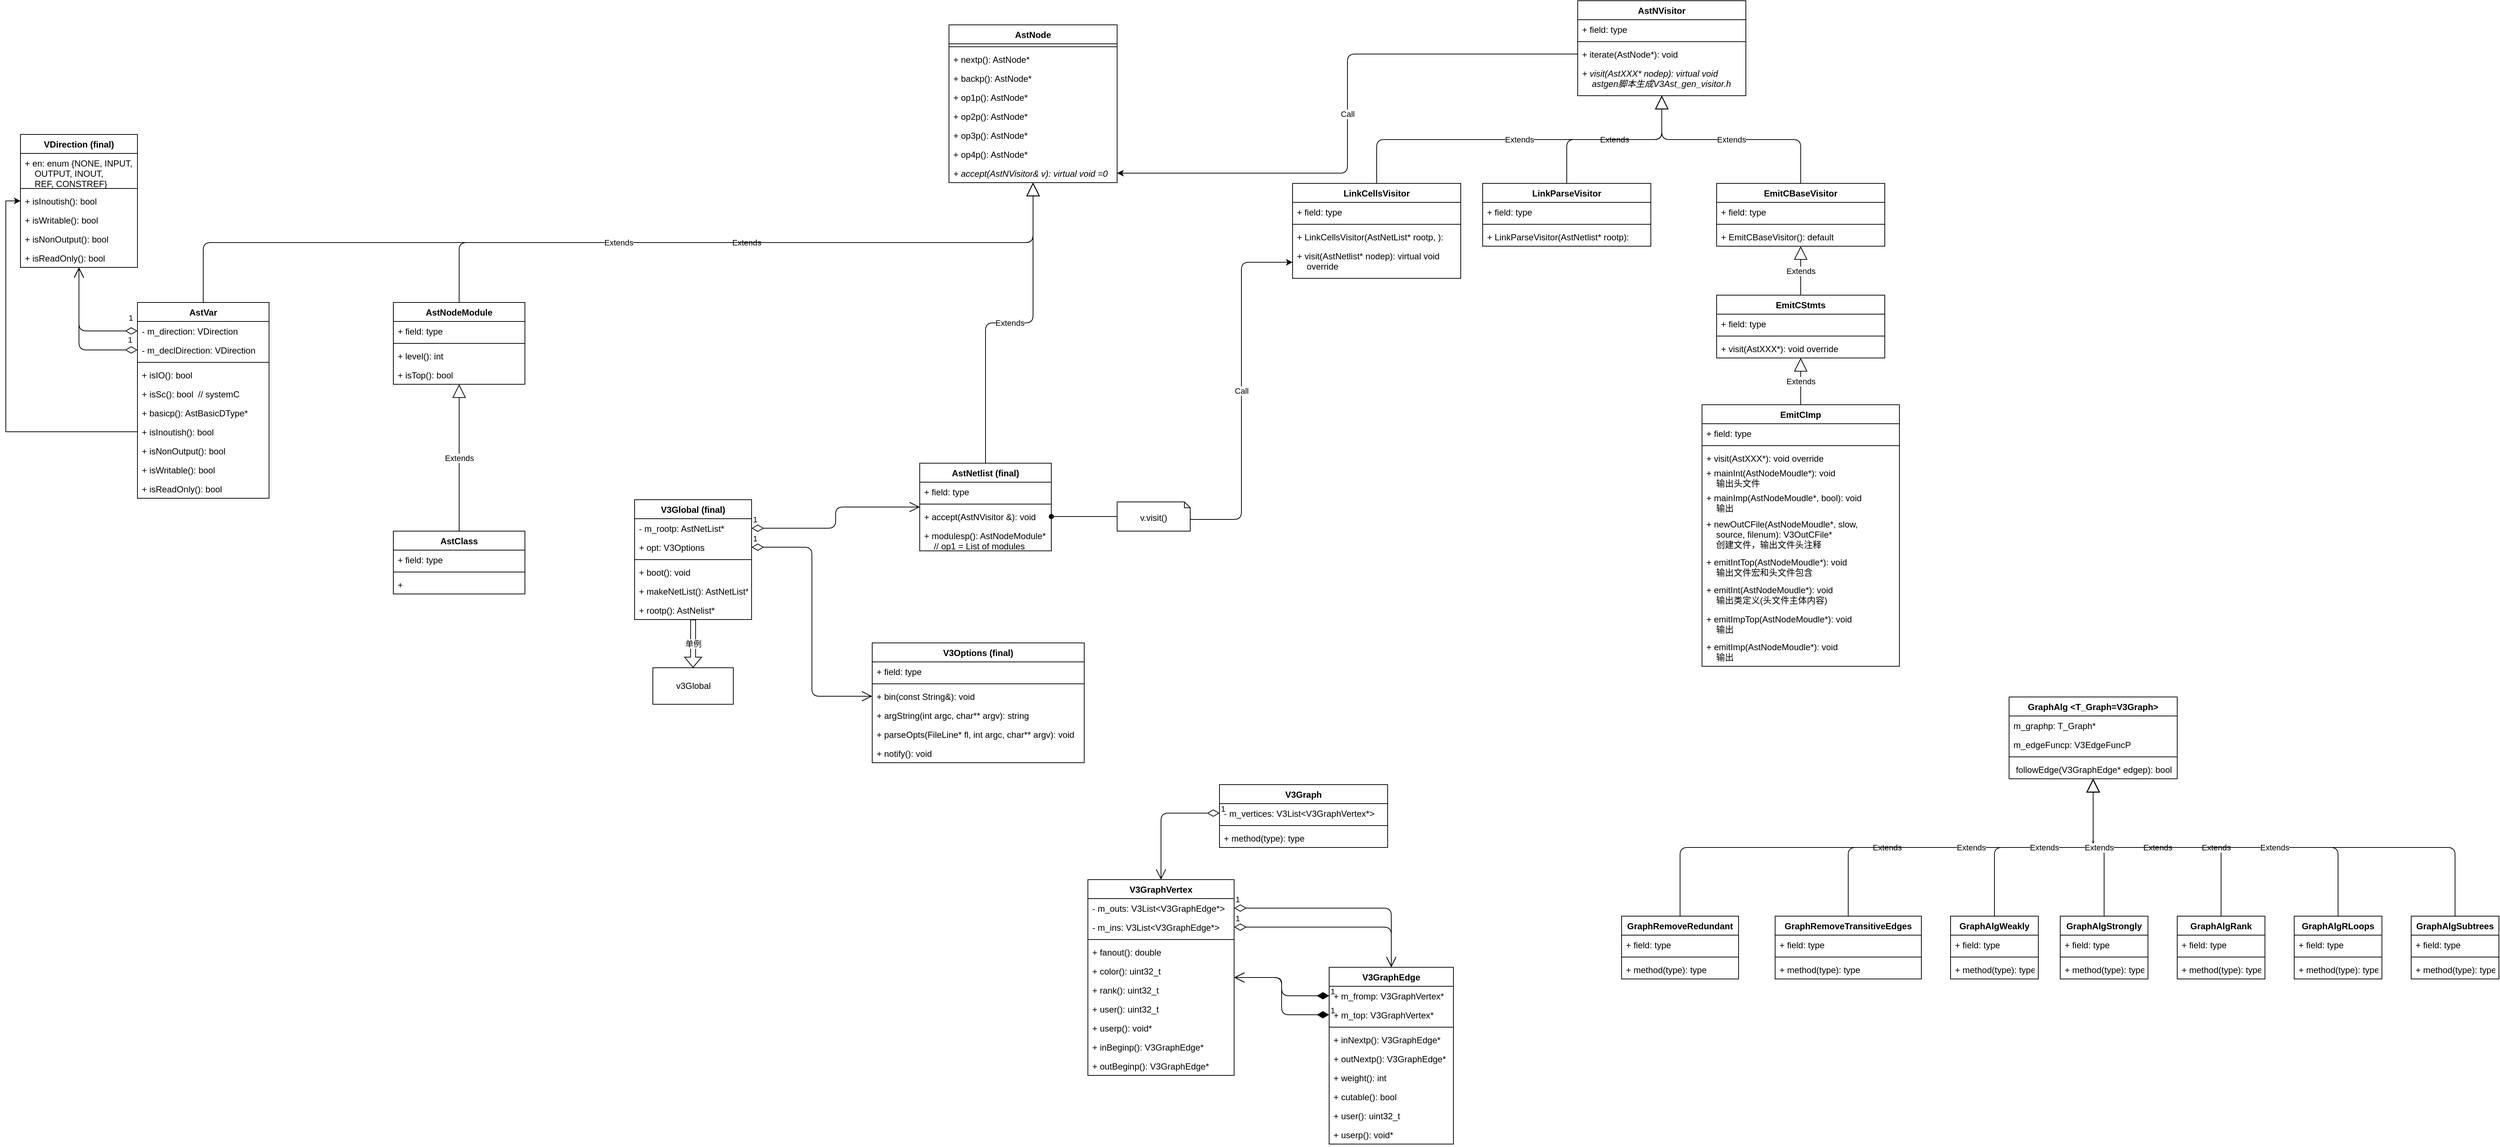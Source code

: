 <mxfile version="14.6.6" type="github">
  <diagram id="C5RBs43oDa-KdzZeNtuy" name="Page-1">
    <mxGraphModel dx="4722" dy="762" grid="1" gridSize="10" guides="1" tooltips="1" connect="1" arrows="1" fold="1" page="1" pageScale="1" pageWidth="3300" pageHeight="4681" math="0" shadow="0">
      <root>
        <mxCell id="WIyWlLk6GJQsqaUBKTNV-0" />
        <mxCell id="WIyWlLk6GJQsqaUBKTNV-1" parent="WIyWlLk6GJQsqaUBKTNV-0" />
        <mxCell id="IgFQSysdNM-SXwgzuDnT-0" value="单例" style="edgeStyle=orthogonalEdgeStyle;rounded=0;orthogonalLoop=1;jettySize=auto;html=1;shape=flexArrow;endWidth=15.6;endSize=4.332;width=6.8;" edge="1" parent="WIyWlLk6GJQsqaUBKTNV-1" source="ULX5SZzE0qi3kB6kCUKa-0" target="ULX5SZzE0qi3kB6kCUKa-4">
          <mxGeometry relative="1" as="geometry" />
        </mxCell>
        <mxCell id="ULX5SZzE0qi3kB6kCUKa-0" value="V3Global (final)" style="swimlane;fontStyle=1;align=center;verticalAlign=top;childLayout=stackLayout;horizontal=1;startSize=26;horizontalStack=0;resizeParent=1;resizeParentMax=0;resizeLast=0;collapsible=1;marginBottom=0;" parent="WIyWlLk6GJQsqaUBKTNV-1" vertex="1">
          <mxGeometry x="860" y="1010" width="160" height="164" as="geometry" />
        </mxCell>
        <mxCell id="ULX5SZzE0qi3kB6kCUKa-1" value="- m_rootp: AstNetList*" style="text;strokeColor=none;fillColor=none;align=left;verticalAlign=top;spacingLeft=4;spacingRight=4;overflow=hidden;rotatable=0;points=[[0,0.5],[1,0.5]];portConstraint=eastwest;" parent="ULX5SZzE0qi3kB6kCUKa-0" vertex="1">
          <mxGeometry y="26" width="160" height="26" as="geometry" />
        </mxCell>
        <mxCell id="E-qljk5IcUuc3GLCmqaK-0" value="+ opt: V3Options" style="text;strokeColor=none;fillColor=none;align=left;verticalAlign=top;spacingLeft=4;spacingRight=4;overflow=hidden;rotatable=0;points=[[0,0.5],[1,0.5]];portConstraint=eastwest;" parent="ULX5SZzE0qi3kB6kCUKa-0" vertex="1">
          <mxGeometry y="52" width="160" height="26" as="geometry" />
        </mxCell>
        <mxCell id="ULX5SZzE0qi3kB6kCUKa-2" value="" style="line;strokeWidth=1;fillColor=none;align=left;verticalAlign=middle;spacingTop=-1;spacingLeft=3;spacingRight=3;rotatable=0;labelPosition=right;points=[];portConstraint=eastwest;" parent="ULX5SZzE0qi3kB6kCUKa-0" vertex="1">
          <mxGeometry y="78" width="160" height="8" as="geometry" />
        </mxCell>
        <mxCell id="ULX5SZzE0qi3kB6kCUKa-5" value="+ boot(): void" style="text;strokeColor=none;fillColor=none;align=left;verticalAlign=top;spacingLeft=4;spacingRight=4;overflow=hidden;rotatable=0;points=[[0,0.5],[1,0.5]];portConstraint=eastwest;" parent="ULX5SZzE0qi3kB6kCUKa-0" vertex="1">
          <mxGeometry y="86" width="160" height="26" as="geometry" />
        </mxCell>
        <mxCell id="ULX5SZzE0qi3kB6kCUKa-3" value="+ makeNetList(): AstNetList*" style="text;strokeColor=none;fillColor=none;align=left;verticalAlign=top;spacingLeft=4;spacingRight=4;overflow=hidden;rotatable=0;points=[[0,0.5],[1,0.5]];portConstraint=eastwest;" parent="ULX5SZzE0qi3kB6kCUKa-0" vertex="1">
          <mxGeometry y="112" width="160" height="26" as="geometry" />
        </mxCell>
        <mxCell id="IgFQSysdNM-SXwgzuDnT-42" value="+ rootp(): AstNelist*" style="text;strokeColor=none;fillColor=none;align=left;verticalAlign=top;spacingLeft=4;spacingRight=4;overflow=hidden;rotatable=0;points=[[0,0.5],[1,0.5]];portConstraint=eastwest;" vertex="1" parent="ULX5SZzE0qi3kB6kCUKa-0">
          <mxGeometry y="138" width="160" height="26" as="geometry" />
        </mxCell>
        <mxCell id="ULX5SZzE0qi3kB6kCUKa-4" value="v3Global" style="html=1;" parent="WIyWlLk6GJQsqaUBKTNV-1" vertex="1">
          <mxGeometry x="885" y="1240" width="110" height="50" as="geometry" />
        </mxCell>
        <mxCell id="ULX5SZzE0qi3kB6kCUKa-6" value="AstNetlist (final)" style="swimlane;fontStyle=1;align=center;verticalAlign=top;childLayout=stackLayout;horizontal=1;startSize=26;horizontalStack=0;resizeParent=1;resizeParentMax=0;resizeLast=0;collapsible=1;marginBottom=0;" parent="WIyWlLk6GJQsqaUBKTNV-1" vertex="1">
          <mxGeometry x="1250" y="960" width="180" height="120" as="geometry" />
        </mxCell>
        <mxCell id="ULX5SZzE0qi3kB6kCUKa-7" value="+ field: type" style="text;strokeColor=none;fillColor=none;align=left;verticalAlign=top;spacingLeft=4;spacingRight=4;overflow=hidden;rotatable=0;points=[[0,0.5],[1,0.5]];portConstraint=eastwest;" parent="ULX5SZzE0qi3kB6kCUKa-6" vertex="1">
          <mxGeometry y="26" width="180" height="26" as="geometry" />
        </mxCell>
        <mxCell id="ULX5SZzE0qi3kB6kCUKa-8" value="" style="line;strokeWidth=1;fillColor=none;align=left;verticalAlign=middle;spacingTop=-1;spacingLeft=3;spacingRight=3;rotatable=0;labelPosition=right;points=[];portConstraint=eastwest;" parent="ULX5SZzE0qi3kB6kCUKa-6" vertex="1">
          <mxGeometry y="52" width="180" height="8" as="geometry" />
        </mxCell>
        <mxCell id="ULX5SZzE0qi3kB6kCUKa-9" value="+ accept(AstNVisitor &amp;): void" style="text;strokeColor=none;fillColor=none;align=left;verticalAlign=top;spacingLeft=4;spacingRight=4;overflow=hidden;rotatable=0;points=[[0,0.5],[1,0.5]];portConstraint=eastwest;" parent="ULX5SZzE0qi3kB6kCUKa-6" vertex="1">
          <mxGeometry y="60" width="180" height="26" as="geometry" />
        </mxCell>
        <mxCell id="IgFQSysdNM-SXwgzuDnT-43" value="+ modulesp(): AstNodeModule*&#xa;    // op1 = List of modules" style="text;strokeColor=none;fillColor=none;align=left;verticalAlign=top;spacingLeft=4;spacingRight=4;overflow=hidden;rotatable=0;points=[[0,0.5],[1,0.5]];portConstraint=eastwest;" vertex="1" parent="ULX5SZzE0qi3kB6kCUKa-6">
          <mxGeometry y="86" width="180" height="34" as="geometry" />
        </mxCell>
        <mxCell id="ULX5SZzE0qi3kB6kCUKa-10" value="1" style="endArrow=open;html=1;endSize=12;startArrow=diamondThin;startSize=14;startFill=0;edgeStyle=orthogonalEdgeStyle;align=left;verticalAlign=bottom;" parent="WIyWlLk6GJQsqaUBKTNV-1" source="ULX5SZzE0qi3kB6kCUKa-1" target="ULX5SZzE0qi3kB6kCUKa-6" edge="1">
          <mxGeometry x="-1" y="3" relative="1" as="geometry">
            <mxPoint x="1200" y="1160" as="sourcePoint" />
            <mxPoint x="1360" y="1160" as="targetPoint" />
          </mxGeometry>
        </mxCell>
        <mxCell id="ULX5SZzE0qi3kB6kCUKa-11" value="AstNode" style="swimlane;fontStyle=1;align=center;verticalAlign=top;childLayout=stackLayout;horizontal=1;startSize=26;horizontalStack=0;resizeParent=1;resizeParentMax=0;resizeLast=0;collapsible=1;marginBottom=0;" parent="WIyWlLk6GJQsqaUBKTNV-1" vertex="1">
          <mxGeometry x="1290" y="360" width="230" height="216" as="geometry" />
        </mxCell>
        <mxCell id="ULX5SZzE0qi3kB6kCUKa-13" value="" style="line;strokeWidth=1;fillColor=none;align=left;verticalAlign=middle;spacingTop=-1;spacingLeft=3;spacingRight=3;rotatable=0;labelPosition=right;points=[];portConstraint=eastwest;" parent="ULX5SZzE0qi3kB6kCUKa-11" vertex="1">
          <mxGeometry y="26" width="230" height="8" as="geometry" />
        </mxCell>
        <mxCell id="ULX5SZzE0qi3kB6kCUKa-12" value="+ nextp(): AstNode*" style="text;strokeColor=none;fillColor=none;align=left;verticalAlign=top;spacingLeft=4;spacingRight=4;overflow=hidden;rotatable=0;points=[[0,0.5],[1,0.5]];portConstraint=eastwest;" parent="ULX5SZzE0qi3kB6kCUKa-11" vertex="1">
          <mxGeometry y="34" width="230" height="26" as="geometry" />
        </mxCell>
        <mxCell id="ULX5SZzE0qi3kB6kCUKa-20" value="+ backp(): AstNode*" style="text;strokeColor=none;fillColor=none;align=left;verticalAlign=top;spacingLeft=4;spacingRight=4;overflow=hidden;rotatable=0;points=[[0,0.5],[1,0.5]];portConstraint=eastwest;" parent="ULX5SZzE0qi3kB6kCUKa-11" vertex="1">
          <mxGeometry y="60" width="230" height="26" as="geometry" />
        </mxCell>
        <mxCell id="ULX5SZzE0qi3kB6kCUKa-21" value="+ op1p(): AstNode*" style="text;strokeColor=none;fillColor=none;align=left;verticalAlign=top;spacingLeft=4;spacingRight=4;overflow=hidden;rotatable=0;points=[[0,0.5],[1,0.5]];portConstraint=eastwest;" parent="ULX5SZzE0qi3kB6kCUKa-11" vertex="1">
          <mxGeometry y="86" width="230" height="26" as="geometry" />
        </mxCell>
        <mxCell id="ULX5SZzE0qi3kB6kCUKa-24" value="+ op2p(): AstNode*" style="text;strokeColor=none;fillColor=none;align=left;verticalAlign=top;spacingLeft=4;spacingRight=4;overflow=hidden;rotatable=0;points=[[0,0.5],[1,0.5]];portConstraint=eastwest;" parent="ULX5SZzE0qi3kB6kCUKa-11" vertex="1">
          <mxGeometry y="112" width="230" height="26" as="geometry" />
        </mxCell>
        <mxCell id="ULX5SZzE0qi3kB6kCUKa-23" value="+ op3p(): AstNode*" style="text;strokeColor=none;fillColor=none;align=left;verticalAlign=top;spacingLeft=4;spacingRight=4;overflow=hidden;rotatable=0;points=[[0,0.5],[1,0.5]];portConstraint=eastwest;" parent="ULX5SZzE0qi3kB6kCUKa-11" vertex="1">
          <mxGeometry y="138" width="230" height="26" as="geometry" />
        </mxCell>
        <mxCell id="ULX5SZzE0qi3kB6kCUKa-22" value="+ op4p(): AstNode*" style="text;strokeColor=none;fillColor=none;align=left;verticalAlign=top;spacingLeft=4;spacingRight=4;overflow=hidden;rotatable=0;points=[[0,0.5],[1,0.5]];portConstraint=eastwest;" parent="ULX5SZzE0qi3kB6kCUKa-11" vertex="1">
          <mxGeometry y="164" width="230" height="26" as="geometry" />
        </mxCell>
        <mxCell id="ULX5SZzE0qi3kB6kCUKa-14" value="+ accept(AstNVisitor&amp; v): virtual void =0" style="text;strokeColor=none;fillColor=none;align=left;verticalAlign=top;spacingLeft=4;spacingRight=4;overflow=hidden;rotatable=0;points=[[0,0.5],[1,0.5]];portConstraint=eastwest;fontStyle=2" parent="ULX5SZzE0qi3kB6kCUKa-11" vertex="1">
          <mxGeometry y="190" width="230" height="26" as="geometry" />
        </mxCell>
        <mxCell id="ULX5SZzE0qi3kB6kCUKa-19" value="Extends" style="endArrow=block;endSize=16;endFill=0;html=1;edgeStyle=orthogonalEdgeStyle;" parent="WIyWlLk6GJQsqaUBKTNV-1" source="ULX5SZzE0qi3kB6kCUKa-6" target="ULX5SZzE0qi3kB6kCUKa-11" edge="1">
          <mxGeometry width="160" relative="1" as="geometry">
            <mxPoint x="1280" y="1180" as="sourcePoint" />
            <mxPoint x="1400" y="858" as="targetPoint" />
          </mxGeometry>
        </mxCell>
        <mxCell id="E-qljk5IcUuc3GLCmqaK-1" value="V3Options (final)" style="swimlane;fontStyle=1;align=center;verticalAlign=top;childLayout=stackLayout;horizontal=1;startSize=26;horizontalStack=0;resizeParent=1;resizeParentMax=0;resizeLast=0;collapsible=1;marginBottom=0;" parent="WIyWlLk6GJQsqaUBKTNV-1" vertex="1">
          <mxGeometry x="1185" y="1206" width="290" height="164" as="geometry" />
        </mxCell>
        <mxCell id="E-qljk5IcUuc3GLCmqaK-2" value="+ field: type" style="text;strokeColor=none;fillColor=none;align=left;verticalAlign=top;spacingLeft=4;spacingRight=4;overflow=hidden;rotatable=0;points=[[0,0.5],[1,0.5]];portConstraint=eastwest;" parent="E-qljk5IcUuc3GLCmqaK-1" vertex="1">
          <mxGeometry y="26" width="290" height="26" as="geometry" />
        </mxCell>
        <mxCell id="E-qljk5IcUuc3GLCmqaK-3" value="" style="line;strokeWidth=1;fillColor=none;align=left;verticalAlign=middle;spacingTop=-1;spacingLeft=3;spacingRight=3;rotatable=0;labelPosition=right;points=[];portConstraint=eastwest;" parent="E-qljk5IcUuc3GLCmqaK-1" vertex="1">
          <mxGeometry y="52" width="290" height="8" as="geometry" />
        </mxCell>
        <mxCell id="E-qljk5IcUuc3GLCmqaK-4" value="+ bin(const String&amp;): void" style="text;strokeColor=none;fillColor=none;align=left;verticalAlign=top;spacingLeft=4;spacingRight=4;overflow=hidden;rotatable=0;points=[[0,0.5],[1,0.5]];portConstraint=eastwest;" parent="E-qljk5IcUuc3GLCmqaK-1" vertex="1">
          <mxGeometry y="60" width="290" height="26" as="geometry" />
        </mxCell>
        <mxCell id="E-qljk5IcUuc3GLCmqaK-5" value="+ argString(int argc, char** argv): string" style="text;strokeColor=none;fillColor=none;align=left;verticalAlign=top;spacingLeft=4;spacingRight=4;overflow=hidden;rotatable=0;points=[[0,0.5],[1,0.5]];portConstraint=eastwest;" parent="E-qljk5IcUuc3GLCmqaK-1" vertex="1">
          <mxGeometry y="86" width="290" height="26" as="geometry" />
        </mxCell>
        <mxCell id="E-qljk5IcUuc3GLCmqaK-7" value="+ parseOpts(FileLine* fl, int argc, char** argv): void" style="text;strokeColor=none;fillColor=none;align=left;verticalAlign=top;spacingLeft=4;spacingRight=4;overflow=hidden;rotatable=0;points=[[0,0.5],[1,0.5]];portConstraint=eastwest;" parent="E-qljk5IcUuc3GLCmqaK-1" vertex="1">
          <mxGeometry y="112" width="290" height="26" as="geometry" />
        </mxCell>
        <mxCell id="E-qljk5IcUuc3GLCmqaK-8" value="+ notify(): void" style="text;strokeColor=none;fillColor=none;align=left;verticalAlign=top;spacingLeft=4;spacingRight=4;overflow=hidden;rotatable=0;points=[[0,0.5],[1,0.5]];portConstraint=eastwest;" parent="E-qljk5IcUuc3GLCmqaK-1" vertex="1">
          <mxGeometry y="138" width="290" height="26" as="geometry" />
        </mxCell>
        <mxCell id="E-qljk5IcUuc3GLCmqaK-6" value="1" style="endArrow=open;html=1;endSize=12;startArrow=diamondThin;startSize=14;startFill=0;edgeStyle=orthogonalEdgeStyle;align=left;verticalAlign=bottom;" parent="WIyWlLk6GJQsqaUBKTNV-1" source="E-qljk5IcUuc3GLCmqaK-0" target="E-qljk5IcUuc3GLCmqaK-4" edge="1">
          <mxGeometry x="-1" y="3" relative="1" as="geometry">
            <mxPoint x="1110" y="1120" as="sourcePoint" />
            <mxPoint x="1270" y="1120" as="targetPoint" />
          </mxGeometry>
        </mxCell>
        <mxCell id="E-qljk5IcUuc3GLCmqaK-9" value="LinkParseVisitor" style="swimlane;fontStyle=1;align=center;verticalAlign=top;childLayout=stackLayout;horizontal=1;startSize=26;horizontalStack=0;resizeParent=1;resizeParentMax=0;resizeLast=0;collapsible=1;marginBottom=0;" parent="WIyWlLk6GJQsqaUBKTNV-1" vertex="1">
          <mxGeometry x="2020" y="577" width="230" height="86" as="geometry" />
        </mxCell>
        <mxCell id="E-qljk5IcUuc3GLCmqaK-10" value="+ field: type" style="text;strokeColor=none;fillColor=none;align=left;verticalAlign=top;spacingLeft=4;spacingRight=4;overflow=hidden;rotatable=0;points=[[0,0.5],[1,0.5]];portConstraint=eastwest;" parent="E-qljk5IcUuc3GLCmqaK-9" vertex="1">
          <mxGeometry y="26" width="230" height="26" as="geometry" />
        </mxCell>
        <mxCell id="E-qljk5IcUuc3GLCmqaK-11" value="" style="line;strokeWidth=1;fillColor=none;align=left;verticalAlign=middle;spacingTop=-1;spacingLeft=3;spacingRight=3;rotatable=0;labelPosition=right;points=[];portConstraint=eastwest;" parent="E-qljk5IcUuc3GLCmqaK-9" vertex="1">
          <mxGeometry y="52" width="230" height="8" as="geometry" />
        </mxCell>
        <mxCell id="E-qljk5IcUuc3GLCmqaK-12" value="+ LinkParseVisitor(AstNetlist* rootp): " style="text;strokeColor=none;fillColor=none;align=left;verticalAlign=top;spacingLeft=4;spacingRight=4;overflow=hidden;rotatable=0;points=[[0,0.5],[1,0.5]];portConstraint=eastwest;" parent="E-qljk5IcUuc3GLCmqaK-9" vertex="1">
          <mxGeometry y="60" width="230" height="26" as="geometry" />
        </mxCell>
        <mxCell id="E-qljk5IcUuc3GLCmqaK-13" value="AstNVisitor" style="swimlane;fontStyle=1;align=center;verticalAlign=top;childLayout=stackLayout;horizontal=1;startSize=26;horizontalStack=0;resizeParent=1;resizeParentMax=0;resizeLast=0;collapsible=1;marginBottom=0;" parent="WIyWlLk6GJQsqaUBKTNV-1" vertex="1">
          <mxGeometry x="2150" y="327" width="230" height="130" as="geometry" />
        </mxCell>
        <mxCell id="E-qljk5IcUuc3GLCmqaK-14" value="+ field: type" style="text;strokeColor=none;fillColor=none;align=left;verticalAlign=top;spacingLeft=4;spacingRight=4;overflow=hidden;rotatable=0;points=[[0,0.5],[1,0.5]];portConstraint=eastwest;" parent="E-qljk5IcUuc3GLCmqaK-13" vertex="1">
          <mxGeometry y="26" width="230" height="26" as="geometry" />
        </mxCell>
        <mxCell id="E-qljk5IcUuc3GLCmqaK-15" value="" style="line;strokeWidth=1;fillColor=none;align=left;verticalAlign=middle;spacingTop=-1;spacingLeft=3;spacingRight=3;rotatable=0;labelPosition=right;points=[];portConstraint=eastwest;" parent="E-qljk5IcUuc3GLCmqaK-13" vertex="1">
          <mxGeometry y="52" width="230" height="8" as="geometry" />
        </mxCell>
        <mxCell id="E-qljk5IcUuc3GLCmqaK-16" value="+ iterate(AstNode*): void" style="text;strokeColor=none;fillColor=none;align=left;verticalAlign=top;spacingLeft=4;spacingRight=4;overflow=hidden;rotatable=0;points=[[0,0.5],[1,0.5]];portConstraint=eastwest;" parent="E-qljk5IcUuc3GLCmqaK-13" vertex="1">
          <mxGeometry y="60" width="230" height="26" as="geometry" />
        </mxCell>
        <mxCell id="E-qljk5IcUuc3GLCmqaK-18" value="+ visit(AstXXX* nodep): virtual void&#xa;    astgen脚本生成V3Ast_gen_visitor.h" style="text;strokeColor=none;fillColor=none;align=left;verticalAlign=top;spacingLeft=4;spacingRight=4;overflow=hidden;rotatable=0;points=[[0,0.5],[1,0.5]];portConstraint=eastwest;fontStyle=2" parent="E-qljk5IcUuc3GLCmqaK-13" vertex="1">
          <mxGeometry y="86" width="230" height="44" as="geometry" />
        </mxCell>
        <mxCell id="E-qljk5IcUuc3GLCmqaK-17" value="Extends" style="endArrow=block;endSize=16;endFill=0;html=1;exitX=0.5;exitY=0;exitDx=0;exitDy=0;edgeStyle=orthogonalEdgeStyle;" parent="WIyWlLk6GJQsqaUBKTNV-1" source="E-qljk5IcUuc3GLCmqaK-9" target="E-qljk5IcUuc3GLCmqaK-13" edge="1">
          <mxGeometry width="160" relative="1" as="geometry">
            <mxPoint x="2280" y="910" as="sourcePoint" />
            <mxPoint x="2440" y="910" as="targetPoint" />
          </mxGeometry>
        </mxCell>
        <mxCell id="E-qljk5IcUuc3GLCmqaK-23" value="V3Graph" style="swimlane;fontStyle=1;align=center;verticalAlign=top;childLayout=stackLayout;horizontal=1;startSize=26;horizontalStack=0;resizeParent=1;resizeParentMax=0;resizeLast=0;collapsible=1;marginBottom=0;" parent="WIyWlLk6GJQsqaUBKTNV-1" vertex="1">
          <mxGeometry x="1660" y="1400" width="230" height="86" as="geometry" />
        </mxCell>
        <mxCell id="E-qljk5IcUuc3GLCmqaK-24" value="- m_vertices: V3List&lt;V3GraphVertex*&gt;" style="text;strokeColor=none;fillColor=none;align=left;verticalAlign=top;spacingLeft=4;spacingRight=4;overflow=hidden;rotatable=0;points=[[0,0.5],[1,0.5]];portConstraint=eastwest;" parent="E-qljk5IcUuc3GLCmqaK-23" vertex="1">
          <mxGeometry y="26" width="230" height="26" as="geometry" />
        </mxCell>
        <mxCell id="E-qljk5IcUuc3GLCmqaK-25" value="" style="line;strokeWidth=1;fillColor=none;align=left;verticalAlign=middle;spacingTop=-1;spacingLeft=3;spacingRight=3;rotatable=0;labelPosition=right;points=[];portConstraint=eastwest;" parent="E-qljk5IcUuc3GLCmqaK-23" vertex="1">
          <mxGeometry y="52" width="230" height="8" as="geometry" />
        </mxCell>
        <mxCell id="E-qljk5IcUuc3GLCmqaK-26" value="+ method(type): type" style="text;strokeColor=none;fillColor=none;align=left;verticalAlign=top;spacingLeft=4;spacingRight=4;overflow=hidden;rotatable=0;points=[[0,0.5],[1,0.5]];portConstraint=eastwest;" parent="E-qljk5IcUuc3GLCmqaK-23" vertex="1">
          <mxGeometry y="60" width="230" height="26" as="geometry" />
        </mxCell>
        <mxCell id="E-qljk5IcUuc3GLCmqaK-27" value="V3GraphVertex" style="swimlane;fontStyle=1;align=center;verticalAlign=top;childLayout=stackLayout;horizontal=1;startSize=26;horizontalStack=0;resizeParent=1;resizeParentMax=0;resizeLast=0;collapsible=1;marginBottom=0;" parent="WIyWlLk6GJQsqaUBKTNV-1" vertex="1">
          <mxGeometry x="1480" y="1530" width="200" height="268" as="geometry" />
        </mxCell>
        <mxCell id="E-qljk5IcUuc3GLCmqaK-28" value="- m_outs: V3List&lt;V3GraphEdge*&gt;" style="text;strokeColor=none;fillColor=none;align=left;verticalAlign=top;spacingLeft=4;spacingRight=4;overflow=hidden;rotatable=0;points=[[0,0.5],[1,0.5]];portConstraint=eastwest;" parent="E-qljk5IcUuc3GLCmqaK-27" vertex="1">
          <mxGeometry y="26" width="200" height="26" as="geometry" />
        </mxCell>
        <mxCell id="E-qljk5IcUuc3GLCmqaK-36" value="- m_ins: V3List&lt;V3GraphEdge*&gt;" style="text;strokeColor=none;fillColor=none;align=left;verticalAlign=top;spacingLeft=4;spacingRight=4;overflow=hidden;rotatable=0;points=[[0,0.5],[1,0.5]];portConstraint=eastwest;" parent="E-qljk5IcUuc3GLCmqaK-27" vertex="1">
          <mxGeometry y="52" width="200" height="26" as="geometry" />
        </mxCell>
        <mxCell id="E-qljk5IcUuc3GLCmqaK-29" value="" style="line;strokeWidth=1;fillColor=none;align=left;verticalAlign=middle;spacingTop=-1;spacingLeft=3;spacingRight=3;rotatable=0;labelPosition=right;points=[];portConstraint=eastwest;" parent="E-qljk5IcUuc3GLCmqaK-27" vertex="1">
          <mxGeometry y="78" width="200" height="8" as="geometry" />
        </mxCell>
        <mxCell id="E-qljk5IcUuc3GLCmqaK-30" value="+ fanout(): double" style="text;strokeColor=none;fillColor=none;align=left;verticalAlign=top;spacingLeft=4;spacingRight=4;overflow=hidden;rotatable=0;points=[[0,0.5],[1,0.5]];portConstraint=eastwest;" parent="E-qljk5IcUuc3GLCmqaK-27" vertex="1">
          <mxGeometry y="86" width="200" height="26" as="geometry" />
        </mxCell>
        <mxCell id="E-qljk5IcUuc3GLCmqaK-39" value="+ color(): uint32_t" style="text;strokeColor=none;fillColor=none;align=left;verticalAlign=top;spacingLeft=4;spacingRight=4;overflow=hidden;rotatable=0;points=[[0,0.5],[1,0.5]];portConstraint=eastwest;" parent="E-qljk5IcUuc3GLCmqaK-27" vertex="1">
          <mxGeometry y="112" width="200" height="26" as="geometry" />
        </mxCell>
        <mxCell id="E-qljk5IcUuc3GLCmqaK-40" value="+ rank(): uint32_t" style="text;strokeColor=none;fillColor=none;align=left;verticalAlign=top;spacingLeft=4;spacingRight=4;overflow=hidden;rotatable=0;points=[[0,0.5],[1,0.5]];portConstraint=eastwest;" parent="E-qljk5IcUuc3GLCmqaK-27" vertex="1">
          <mxGeometry y="138" width="200" height="26" as="geometry" />
        </mxCell>
        <mxCell id="E-qljk5IcUuc3GLCmqaK-41" value="+ user(): uint32_t" style="text;strokeColor=none;fillColor=none;align=left;verticalAlign=top;spacingLeft=4;spacingRight=4;overflow=hidden;rotatable=0;points=[[0,0.5],[1,0.5]];portConstraint=eastwest;" parent="E-qljk5IcUuc3GLCmqaK-27" vertex="1">
          <mxGeometry y="164" width="200" height="26" as="geometry" />
        </mxCell>
        <mxCell id="E-qljk5IcUuc3GLCmqaK-42" value="+ userp(): void*" style="text;strokeColor=none;fillColor=none;align=left;verticalAlign=top;spacingLeft=4;spacingRight=4;overflow=hidden;rotatable=0;points=[[0,0.5],[1,0.5]];portConstraint=eastwest;" parent="E-qljk5IcUuc3GLCmqaK-27" vertex="1">
          <mxGeometry y="190" width="200" height="26" as="geometry" />
        </mxCell>
        <mxCell id="E-qljk5IcUuc3GLCmqaK-43" value="+ inBeginp(): V3GraphEdge*" style="text;strokeColor=none;fillColor=none;align=left;verticalAlign=top;spacingLeft=4;spacingRight=4;overflow=hidden;rotatable=0;points=[[0,0.5],[1,0.5]];portConstraint=eastwest;" parent="E-qljk5IcUuc3GLCmqaK-27" vertex="1">
          <mxGeometry y="216" width="200" height="26" as="geometry" />
        </mxCell>
        <mxCell id="E-qljk5IcUuc3GLCmqaK-44" value="+ outBeginp(): V3GraphEdge*" style="text;strokeColor=none;fillColor=none;align=left;verticalAlign=top;spacingLeft=4;spacingRight=4;overflow=hidden;rotatable=0;points=[[0,0.5],[1,0.5]];portConstraint=eastwest;" parent="E-qljk5IcUuc3GLCmqaK-27" vertex="1">
          <mxGeometry y="242" width="200" height="26" as="geometry" />
        </mxCell>
        <mxCell id="E-qljk5IcUuc3GLCmqaK-31" value="V3GraphEdge" style="swimlane;fontStyle=1;align=center;verticalAlign=top;childLayout=stackLayout;horizontal=1;startSize=26;horizontalStack=0;resizeParent=1;resizeParentMax=0;resizeLast=0;collapsible=1;marginBottom=0;" parent="WIyWlLk6GJQsqaUBKTNV-1" vertex="1">
          <mxGeometry x="1810" y="1650" width="170" height="242" as="geometry" />
        </mxCell>
        <mxCell id="E-qljk5IcUuc3GLCmqaK-32" value="+ m_fromp: V3GraphVertex*" style="text;strokeColor=none;fillColor=none;align=left;verticalAlign=top;spacingLeft=4;spacingRight=4;overflow=hidden;rotatable=0;points=[[0,0.5],[1,0.5]];portConstraint=eastwest;" parent="E-qljk5IcUuc3GLCmqaK-31" vertex="1">
          <mxGeometry y="26" width="170" height="26" as="geometry" />
        </mxCell>
        <mxCell id="E-qljk5IcUuc3GLCmqaK-46" value="+ m_top: V3GraphVertex*" style="text;strokeColor=none;fillColor=none;align=left;verticalAlign=top;spacingLeft=4;spacingRight=4;overflow=hidden;rotatable=0;points=[[0,0.5],[1,0.5]];portConstraint=eastwest;" parent="E-qljk5IcUuc3GLCmqaK-31" vertex="1">
          <mxGeometry y="52" width="170" height="26" as="geometry" />
        </mxCell>
        <mxCell id="E-qljk5IcUuc3GLCmqaK-33" value="" style="line;strokeWidth=1;fillColor=none;align=left;verticalAlign=middle;spacingTop=-1;spacingLeft=3;spacingRight=3;rotatable=0;labelPosition=right;points=[];portConstraint=eastwest;" parent="E-qljk5IcUuc3GLCmqaK-31" vertex="1">
          <mxGeometry y="78" width="170" height="8" as="geometry" />
        </mxCell>
        <mxCell id="E-qljk5IcUuc3GLCmqaK-34" value="+ inNextp(): V3GraphEdge*" style="text;strokeColor=none;fillColor=none;align=left;verticalAlign=top;spacingLeft=4;spacingRight=4;overflow=hidden;rotatable=0;points=[[0,0.5],[1,0.5]];portConstraint=eastwest;" parent="E-qljk5IcUuc3GLCmqaK-31" vertex="1">
          <mxGeometry y="86" width="170" height="26" as="geometry" />
        </mxCell>
        <mxCell id="E-qljk5IcUuc3GLCmqaK-45" value="+ outNextp(): V3GraphEdge*" style="text;strokeColor=none;fillColor=none;align=left;verticalAlign=top;spacingLeft=4;spacingRight=4;overflow=hidden;rotatable=0;points=[[0,0.5],[1,0.5]];portConstraint=eastwest;" parent="E-qljk5IcUuc3GLCmqaK-31" vertex="1">
          <mxGeometry y="112" width="170" height="26" as="geometry" />
        </mxCell>
        <mxCell id="E-qljk5IcUuc3GLCmqaK-49" value="+ weight(): int" style="text;strokeColor=none;fillColor=none;align=left;verticalAlign=top;spacingLeft=4;spacingRight=4;overflow=hidden;rotatable=0;points=[[0,0.5],[1,0.5]];portConstraint=eastwest;" parent="E-qljk5IcUuc3GLCmqaK-31" vertex="1">
          <mxGeometry y="138" width="170" height="26" as="geometry" />
        </mxCell>
        <mxCell id="E-qljk5IcUuc3GLCmqaK-50" value="+ cutable(): bool" style="text;strokeColor=none;fillColor=none;align=left;verticalAlign=top;spacingLeft=4;spacingRight=4;overflow=hidden;rotatable=0;points=[[0,0.5],[1,0.5]];portConstraint=eastwest;" parent="E-qljk5IcUuc3GLCmqaK-31" vertex="1">
          <mxGeometry y="164" width="170" height="26" as="geometry" />
        </mxCell>
        <mxCell id="E-qljk5IcUuc3GLCmqaK-51" value="+ user(): uint32_t" style="text;strokeColor=none;fillColor=none;align=left;verticalAlign=top;spacingLeft=4;spacingRight=4;overflow=hidden;rotatable=0;points=[[0,0.5],[1,0.5]];portConstraint=eastwest;" parent="E-qljk5IcUuc3GLCmqaK-31" vertex="1">
          <mxGeometry y="190" width="170" height="26" as="geometry" />
        </mxCell>
        <mxCell id="E-qljk5IcUuc3GLCmqaK-52" value="+ userp(): void*" style="text;strokeColor=none;fillColor=none;align=left;verticalAlign=top;spacingLeft=4;spacingRight=4;overflow=hidden;rotatable=0;points=[[0,0.5],[1,0.5]];portConstraint=eastwest;" parent="E-qljk5IcUuc3GLCmqaK-31" vertex="1">
          <mxGeometry y="216" width="170" height="26" as="geometry" />
        </mxCell>
        <mxCell id="E-qljk5IcUuc3GLCmqaK-35" value="1" style="endArrow=open;html=1;endSize=12;startArrow=diamondThin;startSize=14;startFill=0;edgeStyle=orthogonalEdgeStyle;align=left;verticalAlign=bottom;entryX=0.5;entryY=0;entryDx=0;entryDy=0;" parent="WIyWlLk6GJQsqaUBKTNV-1" source="E-qljk5IcUuc3GLCmqaK-24" target="E-qljk5IcUuc3GLCmqaK-27" edge="1">
          <mxGeometry x="-1" y="3" relative="1" as="geometry">
            <mxPoint x="1840" y="1460" as="sourcePoint" />
            <mxPoint x="2000" y="1460" as="targetPoint" />
          </mxGeometry>
        </mxCell>
        <mxCell id="E-qljk5IcUuc3GLCmqaK-37" value="1" style="endArrow=open;html=1;endSize=12;startArrow=diamondThin;startSize=14;startFill=0;edgeStyle=orthogonalEdgeStyle;align=left;verticalAlign=bottom;entryX=0.5;entryY=0;entryDx=0;entryDy=0;exitX=1;exitY=0.5;exitDx=0;exitDy=0;" parent="WIyWlLk6GJQsqaUBKTNV-1" source="E-qljk5IcUuc3GLCmqaK-36" target="E-qljk5IcUuc3GLCmqaK-31" edge="1">
          <mxGeometry x="-1" y="3" relative="1" as="geometry">
            <mxPoint x="1810" y="1700" as="sourcePoint" />
            <mxPoint x="1730" y="1791" as="targetPoint" />
          </mxGeometry>
        </mxCell>
        <mxCell id="E-qljk5IcUuc3GLCmqaK-38" value="1" style="endArrow=open;html=1;endSize=12;startArrow=diamondThin;startSize=14;startFill=0;edgeStyle=orthogonalEdgeStyle;align=left;verticalAlign=bottom;exitX=1;exitY=0.5;exitDx=0;exitDy=0;entryX=0.5;entryY=0;entryDx=0;entryDy=0;" parent="WIyWlLk6GJQsqaUBKTNV-1" source="E-qljk5IcUuc3GLCmqaK-28" target="E-qljk5IcUuc3GLCmqaK-31" edge="1">
          <mxGeometry x="-1" y="3" relative="1" as="geometry">
            <mxPoint x="1690" y="1605" as="sourcePoint" />
            <mxPoint x="1990" y="1610" as="targetPoint" />
          </mxGeometry>
        </mxCell>
        <mxCell id="E-qljk5IcUuc3GLCmqaK-47" value="1" style="endArrow=open;html=1;endSize=12;startArrow=diamondThin;startSize=14;startFill=1;edgeStyle=orthogonalEdgeStyle;align=left;verticalAlign=bottom;exitX=0;exitY=0.5;exitDx=0;exitDy=0;" parent="WIyWlLk6GJQsqaUBKTNV-1" source="E-qljk5IcUuc3GLCmqaK-32" target="E-qljk5IcUuc3GLCmqaK-27" edge="1">
          <mxGeometry x="-1" y="3" relative="1" as="geometry">
            <mxPoint x="1790" y="2000" as="sourcePoint" />
            <mxPoint x="1950" y="2000" as="targetPoint" />
          </mxGeometry>
        </mxCell>
        <mxCell id="E-qljk5IcUuc3GLCmqaK-48" value="1" style="endArrow=open;html=1;endSize=12;startArrow=diamondThin;startSize=14;startFill=1;edgeStyle=orthogonalEdgeStyle;align=left;verticalAlign=bottom;" parent="WIyWlLk6GJQsqaUBKTNV-1" source="E-qljk5IcUuc3GLCmqaK-46" target="E-qljk5IcUuc3GLCmqaK-27" edge="1">
          <mxGeometry x="-1" y="3" relative="1" as="geometry">
            <mxPoint x="1820" y="1915" as="sourcePoint" />
            <mxPoint x="1690" y="1890" as="targetPoint" />
          </mxGeometry>
        </mxCell>
        <mxCell id="E-qljk5IcUuc3GLCmqaK-53" value="GraphAlg &lt;T_Graph=V3Graph&gt;" style="swimlane;fontStyle=1;align=center;verticalAlign=top;childLayout=stackLayout;horizontal=1;startSize=26;horizontalStack=0;resizeParent=1;resizeParentMax=0;resizeLast=0;collapsible=1;marginBottom=0;" parent="WIyWlLk6GJQsqaUBKTNV-1" vertex="1">
          <mxGeometry x="2740" y="1280" width="230" height="112" as="geometry" />
        </mxCell>
        <mxCell id="E-qljk5IcUuc3GLCmqaK-54" value="m_graphp: T_Graph*" style="text;strokeColor=none;fillColor=none;align=left;verticalAlign=top;spacingLeft=4;spacingRight=4;overflow=hidden;rotatable=0;points=[[0,0.5],[1,0.5]];portConstraint=eastwest;" parent="E-qljk5IcUuc3GLCmqaK-53" vertex="1">
          <mxGeometry y="26" width="230" height="26" as="geometry" />
        </mxCell>
        <mxCell id="E-qljk5IcUuc3GLCmqaK-57" value="m_edgeFuncp: V3EdgeFuncP" style="text;strokeColor=none;fillColor=none;align=left;verticalAlign=top;spacingLeft=4;spacingRight=4;overflow=hidden;rotatable=0;points=[[0,0.5],[1,0.5]];portConstraint=eastwest;" parent="E-qljk5IcUuc3GLCmqaK-53" vertex="1">
          <mxGeometry y="52" width="230" height="26" as="geometry" />
        </mxCell>
        <mxCell id="E-qljk5IcUuc3GLCmqaK-55" value="" style="line;strokeWidth=1;fillColor=none;align=left;verticalAlign=middle;spacingTop=-1;spacingLeft=3;spacingRight=3;rotatable=0;labelPosition=right;points=[];portConstraint=eastwest;" parent="E-qljk5IcUuc3GLCmqaK-53" vertex="1">
          <mxGeometry y="78" width="230" height="8" as="geometry" />
        </mxCell>
        <mxCell id="E-qljk5IcUuc3GLCmqaK-56" value=" followEdge(V3GraphEdge* edgep): bool" style="text;strokeColor=none;fillColor=none;align=left;verticalAlign=top;spacingLeft=4;spacingRight=4;overflow=hidden;rotatable=0;points=[[0,0.5],[1,0.5]];portConstraint=eastwest;" parent="E-qljk5IcUuc3GLCmqaK-53" vertex="1">
          <mxGeometry y="86" width="230" height="26" as="geometry" />
        </mxCell>
        <mxCell id="E-qljk5IcUuc3GLCmqaK-58" value="GraphRemoveRedundant" style="swimlane;fontStyle=1;align=center;verticalAlign=top;childLayout=stackLayout;horizontal=1;startSize=26;horizontalStack=0;resizeParent=1;resizeParentMax=0;resizeLast=0;collapsible=1;marginBottom=0;" parent="WIyWlLk6GJQsqaUBKTNV-1" vertex="1">
          <mxGeometry x="2210" y="1580" width="160" height="86" as="geometry" />
        </mxCell>
        <mxCell id="E-qljk5IcUuc3GLCmqaK-59" value="+ field: type" style="text;strokeColor=none;fillColor=none;align=left;verticalAlign=top;spacingLeft=4;spacingRight=4;overflow=hidden;rotatable=0;points=[[0,0.5],[1,0.5]];portConstraint=eastwest;" parent="E-qljk5IcUuc3GLCmqaK-58" vertex="1">
          <mxGeometry y="26" width="160" height="26" as="geometry" />
        </mxCell>
        <mxCell id="E-qljk5IcUuc3GLCmqaK-60" value="" style="line;strokeWidth=1;fillColor=none;align=left;verticalAlign=middle;spacingTop=-1;spacingLeft=3;spacingRight=3;rotatable=0;labelPosition=right;points=[];portConstraint=eastwest;" parent="E-qljk5IcUuc3GLCmqaK-58" vertex="1">
          <mxGeometry y="52" width="160" height="8" as="geometry" />
        </mxCell>
        <mxCell id="E-qljk5IcUuc3GLCmqaK-61" value="+ method(type): type" style="text;strokeColor=none;fillColor=none;align=left;verticalAlign=top;spacingLeft=4;spacingRight=4;overflow=hidden;rotatable=0;points=[[0,0.5],[1,0.5]];portConstraint=eastwest;" parent="E-qljk5IcUuc3GLCmqaK-58" vertex="1">
          <mxGeometry y="60" width="160" height="26" as="geometry" />
        </mxCell>
        <mxCell id="E-qljk5IcUuc3GLCmqaK-62" value="Extends" style="endArrow=block;endSize=16;endFill=0;html=1;exitX=0.5;exitY=0;exitDx=0;exitDy=0;edgeStyle=orthogonalEdgeStyle;" parent="WIyWlLk6GJQsqaUBKTNV-1" source="E-qljk5IcUuc3GLCmqaK-58" target="E-qljk5IcUuc3GLCmqaK-53" edge="1">
          <mxGeometry width="160" relative="1" as="geometry">
            <mxPoint x="2660" y="1730" as="sourcePoint" />
            <mxPoint x="2820" y="1730" as="targetPoint" />
          </mxGeometry>
        </mxCell>
        <mxCell id="E-qljk5IcUuc3GLCmqaK-63" value="GraphRemoveTransitiveEdges" style="swimlane;fontStyle=1;align=center;verticalAlign=top;childLayout=stackLayout;horizontal=1;startSize=26;horizontalStack=0;resizeParent=1;resizeParentMax=0;resizeLast=0;collapsible=1;marginBottom=0;" parent="WIyWlLk6GJQsqaUBKTNV-1" vertex="1">
          <mxGeometry x="2420" y="1580" width="200" height="86" as="geometry" />
        </mxCell>
        <mxCell id="E-qljk5IcUuc3GLCmqaK-64" value="+ field: type" style="text;strokeColor=none;fillColor=none;align=left;verticalAlign=top;spacingLeft=4;spacingRight=4;overflow=hidden;rotatable=0;points=[[0,0.5],[1,0.5]];portConstraint=eastwest;" parent="E-qljk5IcUuc3GLCmqaK-63" vertex="1">
          <mxGeometry y="26" width="200" height="26" as="geometry" />
        </mxCell>
        <mxCell id="E-qljk5IcUuc3GLCmqaK-65" value="" style="line;strokeWidth=1;fillColor=none;align=left;verticalAlign=middle;spacingTop=-1;spacingLeft=3;spacingRight=3;rotatable=0;labelPosition=right;points=[];portConstraint=eastwest;" parent="E-qljk5IcUuc3GLCmqaK-63" vertex="1">
          <mxGeometry y="52" width="200" height="8" as="geometry" />
        </mxCell>
        <mxCell id="E-qljk5IcUuc3GLCmqaK-66" value="+ method(type): type" style="text;strokeColor=none;fillColor=none;align=left;verticalAlign=top;spacingLeft=4;spacingRight=4;overflow=hidden;rotatable=0;points=[[0,0.5],[1,0.5]];portConstraint=eastwest;" parent="E-qljk5IcUuc3GLCmqaK-63" vertex="1">
          <mxGeometry y="60" width="200" height="26" as="geometry" />
        </mxCell>
        <mxCell id="E-qljk5IcUuc3GLCmqaK-67" value="GraphAlgWeakly" style="swimlane;fontStyle=1;align=center;verticalAlign=top;childLayout=stackLayout;horizontal=1;startSize=26;horizontalStack=0;resizeParent=1;resizeParentMax=0;resizeLast=0;collapsible=1;marginBottom=0;" parent="WIyWlLk6GJQsqaUBKTNV-1" vertex="1">
          <mxGeometry x="2660" y="1580" width="120" height="86" as="geometry" />
        </mxCell>
        <mxCell id="E-qljk5IcUuc3GLCmqaK-68" value="+ field: type" style="text;strokeColor=none;fillColor=none;align=left;verticalAlign=top;spacingLeft=4;spacingRight=4;overflow=hidden;rotatable=0;points=[[0,0.5],[1,0.5]];portConstraint=eastwest;" parent="E-qljk5IcUuc3GLCmqaK-67" vertex="1">
          <mxGeometry y="26" width="120" height="26" as="geometry" />
        </mxCell>
        <mxCell id="E-qljk5IcUuc3GLCmqaK-69" value="" style="line;strokeWidth=1;fillColor=none;align=left;verticalAlign=middle;spacingTop=-1;spacingLeft=3;spacingRight=3;rotatable=0;labelPosition=right;points=[];portConstraint=eastwest;" parent="E-qljk5IcUuc3GLCmqaK-67" vertex="1">
          <mxGeometry y="52" width="120" height="8" as="geometry" />
        </mxCell>
        <mxCell id="E-qljk5IcUuc3GLCmqaK-70" value="+ method(type): type" style="text;strokeColor=none;fillColor=none;align=left;verticalAlign=top;spacingLeft=4;spacingRight=4;overflow=hidden;rotatable=0;points=[[0,0.5],[1,0.5]];portConstraint=eastwest;" parent="E-qljk5IcUuc3GLCmqaK-67" vertex="1">
          <mxGeometry y="60" width="120" height="26" as="geometry" />
        </mxCell>
        <mxCell id="E-qljk5IcUuc3GLCmqaK-71" value="GraphAlgStrongly" style="swimlane;fontStyle=1;align=center;verticalAlign=top;childLayout=stackLayout;horizontal=1;startSize=26;horizontalStack=0;resizeParent=1;resizeParentMax=0;resizeLast=0;collapsible=1;marginBottom=0;" parent="WIyWlLk6GJQsqaUBKTNV-1" vertex="1">
          <mxGeometry x="2810" y="1580" width="120" height="86" as="geometry" />
        </mxCell>
        <mxCell id="E-qljk5IcUuc3GLCmqaK-72" value="+ field: type" style="text;strokeColor=none;fillColor=none;align=left;verticalAlign=top;spacingLeft=4;spacingRight=4;overflow=hidden;rotatable=0;points=[[0,0.5],[1,0.5]];portConstraint=eastwest;" parent="E-qljk5IcUuc3GLCmqaK-71" vertex="1">
          <mxGeometry y="26" width="120" height="26" as="geometry" />
        </mxCell>
        <mxCell id="E-qljk5IcUuc3GLCmqaK-73" value="" style="line;strokeWidth=1;fillColor=none;align=left;verticalAlign=middle;spacingTop=-1;spacingLeft=3;spacingRight=3;rotatable=0;labelPosition=right;points=[];portConstraint=eastwest;" parent="E-qljk5IcUuc3GLCmqaK-71" vertex="1">
          <mxGeometry y="52" width="120" height="8" as="geometry" />
        </mxCell>
        <mxCell id="E-qljk5IcUuc3GLCmqaK-74" value="+ method(type): type" style="text;strokeColor=none;fillColor=none;align=left;verticalAlign=top;spacingLeft=4;spacingRight=4;overflow=hidden;rotatable=0;points=[[0,0.5],[1,0.5]];portConstraint=eastwest;" parent="E-qljk5IcUuc3GLCmqaK-71" vertex="1">
          <mxGeometry y="60" width="120" height="26" as="geometry" />
        </mxCell>
        <mxCell id="E-qljk5IcUuc3GLCmqaK-75" value="GraphAlgRank" style="swimlane;fontStyle=1;align=center;verticalAlign=top;childLayout=stackLayout;horizontal=1;startSize=26;horizontalStack=0;resizeParent=1;resizeParentMax=0;resizeLast=0;collapsible=1;marginBottom=0;" parent="WIyWlLk6GJQsqaUBKTNV-1" vertex="1">
          <mxGeometry x="2970" y="1580" width="120" height="86" as="geometry" />
        </mxCell>
        <mxCell id="E-qljk5IcUuc3GLCmqaK-76" value="+ field: type" style="text;strokeColor=none;fillColor=none;align=left;verticalAlign=top;spacingLeft=4;spacingRight=4;overflow=hidden;rotatable=0;points=[[0,0.5],[1,0.5]];portConstraint=eastwest;" parent="E-qljk5IcUuc3GLCmqaK-75" vertex="1">
          <mxGeometry y="26" width="120" height="26" as="geometry" />
        </mxCell>
        <mxCell id="E-qljk5IcUuc3GLCmqaK-77" value="" style="line;strokeWidth=1;fillColor=none;align=left;verticalAlign=middle;spacingTop=-1;spacingLeft=3;spacingRight=3;rotatable=0;labelPosition=right;points=[];portConstraint=eastwest;" parent="E-qljk5IcUuc3GLCmqaK-75" vertex="1">
          <mxGeometry y="52" width="120" height="8" as="geometry" />
        </mxCell>
        <mxCell id="E-qljk5IcUuc3GLCmqaK-78" value="+ method(type): type" style="text;strokeColor=none;fillColor=none;align=left;verticalAlign=top;spacingLeft=4;spacingRight=4;overflow=hidden;rotatable=0;points=[[0,0.5],[1,0.5]];portConstraint=eastwest;" parent="E-qljk5IcUuc3GLCmqaK-75" vertex="1">
          <mxGeometry y="60" width="120" height="26" as="geometry" />
        </mxCell>
        <mxCell id="E-qljk5IcUuc3GLCmqaK-79" value="GraphAlgRLoops" style="swimlane;fontStyle=1;align=center;verticalAlign=top;childLayout=stackLayout;horizontal=1;startSize=26;horizontalStack=0;resizeParent=1;resizeParentMax=0;resizeLast=0;collapsible=1;marginBottom=0;" parent="WIyWlLk6GJQsqaUBKTNV-1" vertex="1">
          <mxGeometry x="3130" y="1580" width="120" height="86" as="geometry" />
        </mxCell>
        <mxCell id="E-qljk5IcUuc3GLCmqaK-80" value="+ field: type" style="text;strokeColor=none;fillColor=none;align=left;verticalAlign=top;spacingLeft=4;spacingRight=4;overflow=hidden;rotatable=0;points=[[0,0.5],[1,0.5]];portConstraint=eastwest;" parent="E-qljk5IcUuc3GLCmqaK-79" vertex="1">
          <mxGeometry y="26" width="120" height="26" as="geometry" />
        </mxCell>
        <mxCell id="E-qljk5IcUuc3GLCmqaK-81" value="" style="line;strokeWidth=1;fillColor=none;align=left;verticalAlign=middle;spacingTop=-1;spacingLeft=3;spacingRight=3;rotatable=0;labelPosition=right;points=[];portConstraint=eastwest;" parent="E-qljk5IcUuc3GLCmqaK-79" vertex="1">
          <mxGeometry y="52" width="120" height="8" as="geometry" />
        </mxCell>
        <mxCell id="E-qljk5IcUuc3GLCmqaK-82" value="+ method(type): type" style="text;strokeColor=none;fillColor=none;align=left;verticalAlign=top;spacingLeft=4;spacingRight=4;overflow=hidden;rotatable=0;points=[[0,0.5],[1,0.5]];portConstraint=eastwest;" parent="E-qljk5IcUuc3GLCmqaK-79" vertex="1">
          <mxGeometry y="60" width="120" height="26" as="geometry" />
        </mxCell>
        <mxCell id="E-qljk5IcUuc3GLCmqaK-83" value="GraphAlgSubtrees" style="swimlane;fontStyle=1;align=center;verticalAlign=top;childLayout=stackLayout;horizontal=1;startSize=26;horizontalStack=0;resizeParent=1;resizeParentMax=0;resizeLast=0;collapsible=1;marginBottom=0;" parent="WIyWlLk6GJQsqaUBKTNV-1" vertex="1">
          <mxGeometry x="3290" y="1580" width="120" height="86" as="geometry" />
        </mxCell>
        <mxCell id="E-qljk5IcUuc3GLCmqaK-84" value="+ field: type" style="text;strokeColor=none;fillColor=none;align=left;verticalAlign=top;spacingLeft=4;spacingRight=4;overflow=hidden;rotatable=0;points=[[0,0.5],[1,0.5]];portConstraint=eastwest;" parent="E-qljk5IcUuc3GLCmqaK-83" vertex="1">
          <mxGeometry y="26" width="120" height="26" as="geometry" />
        </mxCell>
        <mxCell id="E-qljk5IcUuc3GLCmqaK-85" value="" style="line;strokeWidth=1;fillColor=none;align=left;verticalAlign=middle;spacingTop=-1;spacingLeft=3;spacingRight=3;rotatable=0;labelPosition=right;points=[];portConstraint=eastwest;" parent="E-qljk5IcUuc3GLCmqaK-83" vertex="1">
          <mxGeometry y="52" width="120" height="8" as="geometry" />
        </mxCell>
        <mxCell id="E-qljk5IcUuc3GLCmqaK-86" value="+ method(type): type" style="text;strokeColor=none;fillColor=none;align=left;verticalAlign=top;spacingLeft=4;spacingRight=4;overflow=hidden;rotatable=0;points=[[0,0.5],[1,0.5]];portConstraint=eastwest;" parent="E-qljk5IcUuc3GLCmqaK-83" vertex="1">
          <mxGeometry y="60" width="120" height="26" as="geometry" />
        </mxCell>
        <mxCell id="E-qljk5IcUuc3GLCmqaK-87" value="Extends" style="endArrow=block;endSize=16;endFill=0;html=1;exitX=0.5;exitY=0;exitDx=0;exitDy=0;edgeStyle=orthogonalEdgeStyle;" parent="WIyWlLk6GJQsqaUBKTNV-1" source="E-qljk5IcUuc3GLCmqaK-63" target="E-qljk5IcUuc3GLCmqaK-53" edge="1">
          <mxGeometry width="160" relative="1" as="geometry">
            <mxPoint x="2300" y="1590" as="sourcePoint" />
            <mxPoint x="2865" y="1402" as="targetPoint" />
          </mxGeometry>
        </mxCell>
        <mxCell id="E-qljk5IcUuc3GLCmqaK-88" value="Extends" style="endArrow=block;endSize=16;endFill=0;html=1;edgeStyle=orthogonalEdgeStyle;" parent="WIyWlLk6GJQsqaUBKTNV-1" source="E-qljk5IcUuc3GLCmqaK-75" target="E-qljk5IcUuc3GLCmqaK-53" edge="1">
          <mxGeometry width="160" relative="1" as="geometry">
            <mxPoint x="2310" y="1600" as="sourcePoint" />
            <mxPoint x="2875" y="1412" as="targetPoint" />
          </mxGeometry>
        </mxCell>
        <mxCell id="E-qljk5IcUuc3GLCmqaK-89" value="Extends" style="endArrow=block;endSize=16;endFill=0;html=1;exitX=0.5;exitY=0;exitDx=0;exitDy=0;edgeStyle=orthogonalEdgeStyle;" parent="WIyWlLk6GJQsqaUBKTNV-1" source="E-qljk5IcUuc3GLCmqaK-79" target="E-qljk5IcUuc3GLCmqaK-53" edge="1">
          <mxGeometry width="160" relative="1" as="geometry">
            <mxPoint x="2320" y="1610" as="sourcePoint" />
            <mxPoint x="2885" y="1422" as="targetPoint" />
          </mxGeometry>
        </mxCell>
        <mxCell id="E-qljk5IcUuc3GLCmqaK-90" value="Extends" style="endArrow=block;endSize=16;endFill=0;html=1;exitX=0.5;exitY=0;exitDx=0;exitDy=0;edgeStyle=orthogonalEdgeStyle;" parent="WIyWlLk6GJQsqaUBKTNV-1" source="E-qljk5IcUuc3GLCmqaK-83" target="E-qljk5IcUuc3GLCmqaK-53" edge="1">
          <mxGeometry width="160" relative="1" as="geometry">
            <mxPoint x="2330" y="1620" as="sourcePoint" />
            <mxPoint x="2895" y="1432" as="targetPoint" />
          </mxGeometry>
        </mxCell>
        <mxCell id="E-qljk5IcUuc3GLCmqaK-91" value="Extends" style="endArrow=block;endSize=16;endFill=0;html=1;exitX=0.5;exitY=0;exitDx=0;exitDy=0;edgeStyle=orthogonalEdgeStyle;" parent="WIyWlLk6GJQsqaUBKTNV-1" source="E-qljk5IcUuc3GLCmqaK-67" target="E-qljk5IcUuc3GLCmqaK-53" edge="1">
          <mxGeometry width="160" relative="1" as="geometry">
            <mxPoint x="2530" y="1590" as="sourcePoint" />
            <mxPoint x="2865" y="1402" as="targetPoint" />
          </mxGeometry>
        </mxCell>
        <mxCell id="E-qljk5IcUuc3GLCmqaK-92" value="Extends" style="endArrow=block;endSize=16;endFill=0;html=1;edgeStyle=orthogonalEdgeStyle;" parent="WIyWlLk6GJQsqaUBKTNV-1" source="E-qljk5IcUuc3GLCmqaK-71" target="E-qljk5IcUuc3GLCmqaK-53" edge="1">
          <mxGeometry width="160" relative="1" as="geometry">
            <mxPoint x="2540" y="1600" as="sourcePoint" />
            <mxPoint x="2875" y="1412" as="targetPoint" />
          </mxGeometry>
        </mxCell>
        <mxCell id="IgFQSysdNM-SXwgzuDnT-2" value="LinkCellsVisitor" style="swimlane;fontStyle=1;align=center;verticalAlign=top;childLayout=stackLayout;horizontal=1;startSize=26;horizontalStack=0;resizeParent=1;resizeParentMax=0;resizeLast=0;collapsible=1;marginBottom=0;" vertex="1" parent="WIyWlLk6GJQsqaUBKTNV-1">
          <mxGeometry x="1760" y="577" width="230" height="130" as="geometry" />
        </mxCell>
        <mxCell id="IgFQSysdNM-SXwgzuDnT-3" value="+ field: type" style="text;strokeColor=none;fillColor=none;align=left;verticalAlign=top;spacingLeft=4;spacingRight=4;overflow=hidden;rotatable=0;points=[[0,0.5],[1,0.5]];portConstraint=eastwest;" vertex="1" parent="IgFQSysdNM-SXwgzuDnT-2">
          <mxGeometry y="26" width="230" height="26" as="geometry" />
        </mxCell>
        <mxCell id="IgFQSysdNM-SXwgzuDnT-4" value="" style="line;strokeWidth=1;fillColor=none;align=left;verticalAlign=middle;spacingTop=-1;spacingLeft=3;spacingRight=3;rotatable=0;labelPosition=right;points=[];portConstraint=eastwest;" vertex="1" parent="IgFQSysdNM-SXwgzuDnT-2">
          <mxGeometry y="52" width="230" height="8" as="geometry" />
        </mxCell>
        <mxCell id="IgFQSysdNM-SXwgzuDnT-5" value="+ LinkCellsVisitor(AstNetList* rootp, ): " style="text;strokeColor=none;fillColor=none;align=left;verticalAlign=top;spacingLeft=4;spacingRight=4;overflow=hidden;rotatable=0;points=[[0,0.5],[1,0.5]];portConstraint=eastwest;" vertex="1" parent="IgFQSysdNM-SXwgzuDnT-2">
          <mxGeometry y="60" width="230" height="26" as="geometry" />
        </mxCell>
        <mxCell id="IgFQSysdNM-SXwgzuDnT-11" value="+ visit(AstNetlist* nodep): virtual void&#xa;    override" style="text;strokeColor=none;fillColor=none;align=left;verticalAlign=top;spacingLeft=4;spacingRight=4;overflow=hidden;rotatable=0;points=[[0,0.5],[1,0.5]];portConstraint=eastwest;" vertex="1" parent="IgFQSysdNM-SXwgzuDnT-2">
          <mxGeometry y="86" width="230" height="44" as="geometry" />
        </mxCell>
        <mxCell id="IgFQSysdNM-SXwgzuDnT-6" value="Extends" style="endArrow=block;endSize=16;endFill=0;html=1;exitX=0.5;exitY=0;exitDx=0;exitDy=0;edgeStyle=orthogonalEdgeStyle;" edge="1" parent="WIyWlLk6GJQsqaUBKTNV-1" source="IgFQSysdNM-SXwgzuDnT-2" target="E-qljk5IcUuc3GLCmqaK-13">
          <mxGeometry width="160" relative="1" as="geometry">
            <mxPoint x="2065" y="910" as="sourcePoint" />
            <mxPoint x="2360" y="820" as="targetPoint" />
          </mxGeometry>
        </mxCell>
        <mxCell id="IgFQSysdNM-SXwgzuDnT-7" value="Call" style="endArrow=classic;html=1;edgeStyle=orthogonalEdgeStyle;" edge="1" parent="WIyWlLk6GJQsqaUBKTNV-1" source="E-qljk5IcUuc3GLCmqaK-16" target="ULX5SZzE0qi3kB6kCUKa-14">
          <mxGeometry width="50" height="50" relative="1" as="geometry">
            <mxPoint x="2180" y="943" as="sourcePoint" />
            <mxPoint x="1820" y="890" as="targetPoint" />
          </mxGeometry>
        </mxCell>
        <mxCell id="IgFQSysdNM-SXwgzuDnT-9" value="Call" style="endArrow=classic;html=1;edgeStyle=orthogonalEdgeStyle;exitX=0;exitY=0;exitDx=100;exitDy=24;exitPerimeter=0;" edge="1" parent="WIyWlLk6GJQsqaUBKTNV-1" source="IgFQSysdNM-SXwgzuDnT-12" target="IgFQSysdNM-SXwgzuDnT-11">
          <mxGeometry width="50" height="50" relative="1" as="geometry">
            <mxPoint x="1225" y="869" as="sourcePoint" />
            <mxPoint x="1550" y="650" as="targetPoint" />
          </mxGeometry>
        </mxCell>
        <mxCell id="IgFQSysdNM-SXwgzuDnT-12" value="v.visit()" style="shape=note2;boundedLbl=1;whiteSpace=wrap;html=1;size=8;verticalAlign=top;align=center;" vertex="1" parent="WIyWlLk6GJQsqaUBKTNV-1">
          <mxGeometry x="1520" y="1013" width="100" height="40" as="geometry" />
        </mxCell>
        <mxCell id="IgFQSysdNM-SXwgzuDnT-16" value="" style="endArrow=none;html=1;rounded=0;align=center;verticalAlign=top;endFill=0;labelBackgroundColor=none;endSize=6;startArrow=oval;startFill=1;edgeStyle=orthogonalEdgeStyle;exitX=1;exitY=0.5;exitDx=0;exitDy=0;" edge="1" parent="WIyWlLk6GJQsqaUBKTNV-1" source="ULX5SZzE0qi3kB6kCUKa-9" target="IgFQSysdNM-SXwgzuDnT-12">
          <mxGeometry relative="1" as="geometry">
            <mxPoint x="1420" y="1030" as="sourcePoint" />
            <mxPoint x="1580" y="1030" as="targetPoint" />
          </mxGeometry>
        </mxCell>
        <mxCell id="IgFQSysdNM-SXwgzuDnT-17" value="EmitCBaseVisitor" style="swimlane;fontStyle=1;align=center;verticalAlign=top;childLayout=stackLayout;horizontal=1;startSize=26;horizontalStack=0;resizeParent=1;resizeParentMax=0;resizeLast=0;collapsible=1;marginBottom=0;" vertex="1" parent="WIyWlLk6GJQsqaUBKTNV-1">
          <mxGeometry x="2340" y="577" width="230" height="86" as="geometry" />
        </mxCell>
        <mxCell id="IgFQSysdNM-SXwgzuDnT-18" value="+ field: type" style="text;strokeColor=none;fillColor=none;align=left;verticalAlign=top;spacingLeft=4;spacingRight=4;overflow=hidden;rotatable=0;points=[[0,0.5],[1,0.5]];portConstraint=eastwest;" vertex="1" parent="IgFQSysdNM-SXwgzuDnT-17">
          <mxGeometry y="26" width="230" height="26" as="geometry" />
        </mxCell>
        <mxCell id="IgFQSysdNM-SXwgzuDnT-19" value="" style="line;strokeWidth=1;fillColor=none;align=left;verticalAlign=middle;spacingTop=-1;spacingLeft=3;spacingRight=3;rotatable=0;labelPosition=right;points=[];portConstraint=eastwest;" vertex="1" parent="IgFQSysdNM-SXwgzuDnT-17">
          <mxGeometry y="52" width="230" height="8" as="geometry" />
        </mxCell>
        <mxCell id="IgFQSysdNM-SXwgzuDnT-20" value="+ EmitCBaseVisitor(): default " style="text;strokeColor=none;fillColor=none;align=left;verticalAlign=top;spacingLeft=4;spacingRight=4;overflow=hidden;rotatable=0;points=[[0,0.5],[1,0.5]];portConstraint=eastwest;" vertex="1" parent="IgFQSysdNM-SXwgzuDnT-17">
          <mxGeometry y="60" width="230" height="26" as="geometry" />
        </mxCell>
        <mxCell id="IgFQSysdNM-SXwgzuDnT-21" value="Extends" style="endArrow=block;endSize=16;endFill=0;html=1;exitX=0.5;exitY=0;exitDx=0;exitDy=0;edgeStyle=orthogonalEdgeStyle;" edge="1" parent="WIyWlLk6GJQsqaUBKTNV-1" source="IgFQSysdNM-SXwgzuDnT-17" target="E-qljk5IcUuc3GLCmqaK-13">
          <mxGeometry width="160" relative="1" as="geometry">
            <mxPoint x="2065" y="910" as="sourcePoint" />
            <mxPoint x="2275" y="790" as="targetPoint" />
          </mxGeometry>
        </mxCell>
        <mxCell id="IgFQSysdNM-SXwgzuDnT-22" value="EmitCStmts" style="swimlane;fontStyle=1;align=center;verticalAlign=top;childLayout=stackLayout;horizontal=1;startSize=26;horizontalStack=0;resizeParent=1;resizeParentMax=0;resizeLast=0;collapsible=1;marginBottom=0;" vertex="1" parent="WIyWlLk6GJQsqaUBKTNV-1">
          <mxGeometry x="2340" y="730" width="230" height="86" as="geometry" />
        </mxCell>
        <mxCell id="IgFQSysdNM-SXwgzuDnT-23" value="+ field: type" style="text;strokeColor=none;fillColor=none;align=left;verticalAlign=top;spacingLeft=4;spacingRight=4;overflow=hidden;rotatable=0;points=[[0,0.5],[1,0.5]];portConstraint=eastwest;" vertex="1" parent="IgFQSysdNM-SXwgzuDnT-22">
          <mxGeometry y="26" width="230" height="26" as="geometry" />
        </mxCell>
        <mxCell id="IgFQSysdNM-SXwgzuDnT-24" value="" style="line;strokeWidth=1;fillColor=none;align=left;verticalAlign=middle;spacingTop=-1;spacingLeft=3;spacingRight=3;rotatable=0;labelPosition=right;points=[];portConstraint=eastwest;" vertex="1" parent="IgFQSysdNM-SXwgzuDnT-22">
          <mxGeometry y="52" width="230" height="8" as="geometry" />
        </mxCell>
        <mxCell id="IgFQSysdNM-SXwgzuDnT-25" value="+ visit(AstXXX*): void override " style="text;strokeColor=none;fillColor=none;align=left;verticalAlign=top;spacingLeft=4;spacingRight=4;overflow=hidden;rotatable=0;points=[[0,0.5],[1,0.5]];portConstraint=eastwest;" vertex="1" parent="IgFQSysdNM-SXwgzuDnT-22">
          <mxGeometry y="60" width="230" height="26" as="geometry" />
        </mxCell>
        <mxCell id="IgFQSysdNM-SXwgzuDnT-26" value="Extends" style="endArrow=block;endSize=16;endFill=0;html=1;exitX=0.5;exitY=0;exitDx=0;exitDy=0;edgeStyle=orthogonalEdgeStyle;" edge="1" parent="WIyWlLk6GJQsqaUBKTNV-1" source="IgFQSysdNM-SXwgzuDnT-22" target="IgFQSysdNM-SXwgzuDnT-17">
          <mxGeometry width="160" relative="1" as="geometry">
            <mxPoint x="2465" y="910" as="sourcePoint" />
            <mxPoint x="2275" y="790" as="targetPoint" />
          </mxGeometry>
        </mxCell>
        <mxCell id="IgFQSysdNM-SXwgzuDnT-27" value="EmitCImp" style="swimlane;fontStyle=1;align=center;verticalAlign=top;childLayout=stackLayout;horizontal=1;startSize=26;horizontalStack=0;resizeParent=1;resizeParentMax=0;resizeLast=0;collapsible=1;marginBottom=0;" vertex="1" parent="WIyWlLk6GJQsqaUBKTNV-1">
          <mxGeometry x="2320" y="880" width="270" height="358" as="geometry" />
        </mxCell>
        <mxCell id="IgFQSysdNM-SXwgzuDnT-28" value="+ field: type" style="text;strokeColor=none;fillColor=none;align=left;verticalAlign=top;spacingLeft=4;spacingRight=4;overflow=hidden;rotatable=0;points=[[0,0.5],[1,0.5]];portConstraint=eastwest;" vertex="1" parent="IgFQSysdNM-SXwgzuDnT-27">
          <mxGeometry y="26" width="270" height="26" as="geometry" />
        </mxCell>
        <mxCell id="IgFQSysdNM-SXwgzuDnT-29" value="" style="line;strokeWidth=1;fillColor=none;align=left;verticalAlign=middle;spacingTop=-1;spacingLeft=3;spacingRight=3;rotatable=0;labelPosition=right;points=[];portConstraint=eastwest;" vertex="1" parent="IgFQSysdNM-SXwgzuDnT-27">
          <mxGeometry y="52" width="270" height="8" as="geometry" />
        </mxCell>
        <mxCell id="IgFQSysdNM-SXwgzuDnT-30" value="+ visit(AstXXX*): void override " style="text;strokeColor=none;fillColor=none;align=left;verticalAlign=top;spacingLeft=4;spacingRight=4;overflow=hidden;rotatable=0;points=[[0,0.5],[1,0.5]];portConstraint=eastwest;" vertex="1" parent="IgFQSysdNM-SXwgzuDnT-27">
          <mxGeometry y="60" width="270" height="20" as="geometry" />
        </mxCell>
        <mxCell id="IgFQSysdNM-SXwgzuDnT-45" value="+ mainInt(AstNodeMoudle*): void&#xa;    输出头文件" style="text;strokeColor=none;fillColor=none;align=left;verticalAlign=top;spacingLeft=4;spacingRight=4;overflow=hidden;rotatable=0;points=[[0,0.5],[1,0.5]];portConstraint=eastwest;" vertex="1" parent="IgFQSysdNM-SXwgzuDnT-27">
          <mxGeometry y="80" width="270" height="34" as="geometry" />
        </mxCell>
        <mxCell id="IgFQSysdNM-SXwgzuDnT-46" value="+ mainImp(AstNodeMoudle*, bool): void&#xa;    输出" style="text;strokeColor=none;fillColor=none;align=left;verticalAlign=top;spacingLeft=4;spacingRight=4;overflow=hidden;rotatable=0;points=[[0,0.5],[1,0.5]];portConstraint=eastwest;" vertex="1" parent="IgFQSysdNM-SXwgzuDnT-27">
          <mxGeometry y="114" width="270" height="36" as="geometry" />
        </mxCell>
        <mxCell id="IgFQSysdNM-SXwgzuDnT-47" value="+ newOutCFile(AstNodeMoudle*, slow, &#xa;    source, filenum): V3OutCFile*&#xa;    创建文件，输出文件头注释" style="text;strokeColor=none;fillColor=none;align=left;verticalAlign=top;spacingLeft=4;spacingRight=4;overflow=hidden;rotatable=0;points=[[0,0.5],[1,0.5]];portConstraint=eastwest;" vertex="1" parent="IgFQSysdNM-SXwgzuDnT-27">
          <mxGeometry y="150" width="270" height="52" as="geometry" />
        </mxCell>
        <mxCell id="IgFQSysdNM-SXwgzuDnT-48" value="+ emitIntTop(AstNodeMoudle*): void&#xa;    输出文件宏和头文件包含" style="text;strokeColor=none;fillColor=none;align=left;verticalAlign=top;spacingLeft=4;spacingRight=4;overflow=hidden;rotatable=0;points=[[0,0.5],[1,0.5]];portConstraint=eastwest;" vertex="1" parent="IgFQSysdNM-SXwgzuDnT-27">
          <mxGeometry y="202" width="270" height="38" as="geometry" />
        </mxCell>
        <mxCell id="IgFQSysdNM-SXwgzuDnT-49" value="+ emitInt(AstNodeMoudle*): void&#xa;    输出类定义(头文件主体内容)" style="text;strokeColor=none;fillColor=none;align=left;verticalAlign=top;spacingLeft=4;spacingRight=4;overflow=hidden;rotatable=0;points=[[0,0.5],[1,0.5]];portConstraint=eastwest;" vertex="1" parent="IgFQSysdNM-SXwgzuDnT-27">
          <mxGeometry y="240" width="270" height="40" as="geometry" />
        </mxCell>
        <mxCell id="IgFQSysdNM-SXwgzuDnT-75" value="+ emitImpTop(AstNodeMoudle*): void&#xa;    输出" style="text;strokeColor=none;fillColor=none;align=left;verticalAlign=top;spacingLeft=4;spacingRight=4;overflow=hidden;rotatable=0;points=[[0,0.5],[1,0.5]];portConstraint=eastwest;" vertex="1" parent="IgFQSysdNM-SXwgzuDnT-27">
          <mxGeometry y="280" width="270" height="38" as="geometry" />
        </mxCell>
        <mxCell id="IgFQSysdNM-SXwgzuDnT-76" value="+ emitImp(AstNodeMoudle*): void&#xa;    输出" style="text;strokeColor=none;fillColor=none;align=left;verticalAlign=top;spacingLeft=4;spacingRight=4;overflow=hidden;rotatable=0;points=[[0,0.5],[1,0.5]];portConstraint=eastwest;" vertex="1" parent="IgFQSysdNM-SXwgzuDnT-27">
          <mxGeometry y="318" width="270" height="40" as="geometry" />
        </mxCell>
        <mxCell id="IgFQSysdNM-SXwgzuDnT-31" value="Extends" style="endArrow=block;endSize=16;endFill=0;html=1;exitX=0.5;exitY=0;exitDx=0;exitDy=0;edgeStyle=orthogonalEdgeStyle;" edge="1" parent="WIyWlLk6GJQsqaUBKTNV-1" source="IgFQSysdNM-SXwgzuDnT-27" target="IgFQSysdNM-SXwgzuDnT-22">
          <mxGeometry width="160" relative="1" as="geometry">
            <mxPoint x="2465" y="1063" as="sourcePoint" />
            <mxPoint x="2465" y="996" as="targetPoint" />
          </mxGeometry>
        </mxCell>
        <mxCell id="IgFQSysdNM-SXwgzuDnT-32" value="AstNodeModule" style="swimlane;fontStyle=1;align=center;verticalAlign=top;childLayout=stackLayout;horizontal=1;startSize=26;horizontalStack=0;resizeParent=1;resizeParentMax=0;resizeLast=0;collapsible=1;marginBottom=0;" vertex="1" parent="WIyWlLk6GJQsqaUBKTNV-1">
          <mxGeometry x="530" y="740" width="180" height="112" as="geometry" />
        </mxCell>
        <mxCell id="IgFQSysdNM-SXwgzuDnT-33" value="+ field: type" style="text;strokeColor=none;fillColor=none;align=left;verticalAlign=top;spacingLeft=4;spacingRight=4;overflow=hidden;rotatable=0;points=[[0,0.5],[1,0.5]];portConstraint=eastwest;" vertex="1" parent="IgFQSysdNM-SXwgzuDnT-32">
          <mxGeometry y="26" width="180" height="26" as="geometry" />
        </mxCell>
        <mxCell id="IgFQSysdNM-SXwgzuDnT-34" value="" style="line;strokeWidth=1;fillColor=none;align=left;verticalAlign=middle;spacingTop=-1;spacingLeft=3;spacingRight=3;rotatable=0;labelPosition=right;points=[];portConstraint=eastwest;" vertex="1" parent="IgFQSysdNM-SXwgzuDnT-32">
          <mxGeometry y="52" width="180" height="8" as="geometry" />
        </mxCell>
        <mxCell id="IgFQSysdNM-SXwgzuDnT-44" value="+ level(): int" style="text;strokeColor=none;fillColor=none;align=left;verticalAlign=top;spacingLeft=4;spacingRight=4;overflow=hidden;rotatable=0;points=[[0,0.5],[1,0.5]];portConstraint=eastwest;" vertex="1" parent="IgFQSysdNM-SXwgzuDnT-32">
          <mxGeometry y="60" width="180" height="26" as="geometry" />
        </mxCell>
        <mxCell id="IgFQSysdNM-SXwgzuDnT-35" value="+ isTop(): bool" style="text;strokeColor=none;fillColor=none;align=left;verticalAlign=top;spacingLeft=4;spacingRight=4;overflow=hidden;rotatable=0;points=[[0,0.5],[1,0.5]];portConstraint=eastwest;" vertex="1" parent="IgFQSysdNM-SXwgzuDnT-32">
          <mxGeometry y="86" width="180" height="26" as="geometry" />
        </mxCell>
        <mxCell id="IgFQSysdNM-SXwgzuDnT-36" value="Extends" style="endArrow=block;endSize=16;endFill=0;html=1;edgeStyle=orthogonalEdgeStyle;exitX=0.5;exitY=0;exitDx=0;exitDy=0;" edge="1" parent="WIyWlLk6GJQsqaUBKTNV-1" source="IgFQSysdNM-SXwgzuDnT-32" target="ULX5SZzE0qi3kB6kCUKa-11">
          <mxGeometry width="160" relative="1" as="geometry">
            <mxPoint x="1350" y="970" as="sourcePoint" />
            <mxPoint x="1415" y="586" as="targetPoint" />
          </mxGeometry>
        </mxCell>
        <mxCell id="IgFQSysdNM-SXwgzuDnT-37" value="AstClass" style="swimlane;fontStyle=1;align=center;verticalAlign=top;childLayout=stackLayout;horizontal=1;startSize=26;horizontalStack=0;resizeParent=1;resizeParentMax=0;resizeLast=0;collapsible=1;marginBottom=0;" vertex="1" parent="WIyWlLk6GJQsqaUBKTNV-1">
          <mxGeometry x="530" y="1053" width="180" height="86" as="geometry" />
        </mxCell>
        <mxCell id="IgFQSysdNM-SXwgzuDnT-38" value="+ field: type" style="text;strokeColor=none;fillColor=none;align=left;verticalAlign=top;spacingLeft=4;spacingRight=4;overflow=hidden;rotatable=0;points=[[0,0.5],[1,0.5]];portConstraint=eastwest;" vertex="1" parent="IgFQSysdNM-SXwgzuDnT-37">
          <mxGeometry y="26" width="180" height="26" as="geometry" />
        </mxCell>
        <mxCell id="IgFQSysdNM-SXwgzuDnT-39" value="" style="line;strokeWidth=1;fillColor=none;align=left;verticalAlign=middle;spacingTop=-1;spacingLeft=3;spacingRight=3;rotatable=0;labelPosition=right;points=[];portConstraint=eastwest;" vertex="1" parent="IgFQSysdNM-SXwgzuDnT-37">
          <mxGeometry y="52" width="180" height="8" as="geometry" />
        </mxCell>
        <mxCell id="IgFQSysdNM-SXwgzuDnT-40" value="+ " style="text;strokeColor=none;fillColor=none;align=left;verticalAlign=top;spacingLeft=4;spacingRight=4;overflow=hidden;rotatable=0;points=[[0,0.5],[1,0.5]];portConstraint=eastwest;" vertex="1" parent="IgFQSysdNM-SXwgzuDnT-37">
          <mxGeometry y="60" width="180" height="26" as="geometry" />
        </mxCell>
        <mxCell id="IgFQSysdNM-SXwgzuDnT-41" value="Extends" style="endArrow=block;endSize=16;endFill=0;html=1;edgeStyle=orthogonalEdgeStyle;exitX=0.5;exitY=0;exitDx=0;exitDy=0;" edge="1" parent="WIyWlLk6GJQsqaUBKTNV-1" source="IgFQSysdNM-SXwgzuDnT-37" target="IgFQSysdNM-SXwgzuDnT-32">
          <mxGeometry width="160" relative="1" as="geometry">
            <mxPoint x="630" y="750" as="sourcePoint" />
            <mxPoint x="965" y="666" as="targetPoint" />
          </mxGeometry>
        </mxCell>
        <mxCell id="IgFQSysdNM-SXwgzuDnT-50" value="AstVar" style="swimlane;fontStyle=1;align=center;verticalAlign=top;childLayout=stackLayout;horizontal=1;startSize=26;horizontalStack=0;resizeParent=1;resizeParentMax=0;resizeLast=0;collapsible=1;marginBottom=0;" vertex="1" parent="WIyWlLk6GJQsqaUBKTNV-1">
          <mxGeometry x="180" y="740" width="180" height="268" as="geometry" />
        </mxCell>
        <mxCell id="IgFQSysdNM-SXwgzuDnT-51" value="- m_direction: VDirection" style="text;strokeColor=none;fillColor=none;align=left;verticalAlign=top;spacingLeft=4;spacingRight=4;overflow=hidden;rotatable=0;points=[[0,0.5],[1,0.5]];portConstraint=eastwest;" vertex="1" parent="IgFQSysdNM-SXwgzuDnT-50">
          <mxGeometry y="26" width="180" height="26" as="geometry" />
        </mxCell>
        <mxCell id="IgFQSysdNM-SXwgzuDnT-63" value="- m_declDirection: VDirection" style="text;strokeColor=none;fillColor=none;align=left;verticalAlign=top;spacingLeft=4;spacingRight=4;overflow=hidden;rotatable=0;points=[[0,0.5],[1,0.5]];portConstraint=eastwest;" vertex="1" parent="IgFQSysdNM-SXwgzuDnT-50">
          <mxGeometry y="52" width="180" height="26" as="geometry" />
        </mxCell>
        <mxCell id="IgFQSysdNM-SXwgzuDnT-52" value="" style="line;strokeWidth=1;fillColor=none;align=left;verticalAlign=middle;spacingTop=-1;spacingLeft=3;spacingRight=3;rotatable=0;labelPosition=right;points=[];portConstraint=eastwest;" vertex="1" parent="IgFQSysdNM-SXwgzuDnT-50">
          <mxGeometry y="78" width="180" height="8" as="geometry" />
        </mxCell>
        <mxCell id="IgFQSysdNM-SXwgzuDnT-71" value="+ isIO(): bool" style="text;strokeColor=none;fillColor=none;align=left;verticalAlign=top;spacingLeft=4;spacingRight=4;overflow=hidden;rotatable=0;points=[[0,0.5],[1,0.5]];portConstraint=eastwest;" vertex="1" parent="IgFQSysdNM-SXwgzuDnT-50">
          <mxGeometry y="86" width="180" height="26" as="geometry" />
        </mxCell>
        <mxCell id="IgFQSysdNM-SXwgzuDnT-74" value="+ isSc(): bool  // systemC" style="text;strokeColor=none;fillColor=none;align=left;verticalAlign=top;spacingLeft=4;spacingRight=4;overflow=hidden;rotatable=0;points=[[0,0.5],[1,0.5]];portConstraint=eastwest;" vertex="1" parent="IgFQSysdNM-SXwgzuDnT-50">
          <mxGeometry y="112" width="180" height="26" as="geometry" />
        </mxCell>
        <mxCell id="IgFQSysdNM-SXwgzuDnT-73" value="+ basicp(): AstBasicDType*" style="text;strokeColor=none;fillColor=none;align=left;verticalAlign=top;spacingLeft=4;spacingRight=4;overflow=hidden;rotatable=0;points=[[0,0.5],[1,0.5]];portConstraint=eastwest;" vertex="1" parent="IgFQSysdNM-SXwgzuDnT-50">
          <mxGeometry y="138" width="180" height="26" as="geometry" />
        </mxCell>
        <mxCell id="IgFQSysdNM-SXwgzuDnT-53" value="+ isInoutish(): bool" style="text;strokeColor=none;fillColor=none;align=left;verticalAlign=top;spacingLeft=4;spacingRight=4;overflow=hidden;rotatable=0;points=[[0,0.5],[1,0.5]];portConstraint=eastwest;" vertex="1" parent="IgFQSysdNM-SXwgzuDnT-50">
          <mxGeometry y="164" width="180" height="26" as="geometry" />
        </mxCell>
        <mxCell id="IgFQSysdNM-SXwgzuDnT-54" value="+ isNonOutput(): bool" style="text;strokeColor=none;fillColor=none;align=left;verticalAlign=top;spacingLeft=4;spacingRight=4;overflow=hidden;rotatable=0;points=[[0,0.5],[1,0.5]];portConstraint=eastwest;" vertex="1" parent="IgFQSysdNM-SXwgzuDnT-50">
          <mxGeometry y="190" width="180" height="26" as="geometry" />
        </mxCell>
        <mxCell id="IgFQSysdNM-SXwgzuDnT-65" value="+ isWritable(): bool" style="text;strokeColor=none;fillColor=none;align=left;verticalAlign=top;spacingLeft=4;spacingRight=4;overflow=hidden;rotatable=0;points=[[0,0.5],[1,0.5]];portConstraint=eastwest;" vertex="1" parent="IgFQSysdNM-SXwgzuDnT-50">
          <mxGeometry y="216" width="180" height="26" as="geometry" />
        </mxCell>
        <mxCell id="IgFQSysdNM-SXwgzuDnT-66" value="+ isReadOnly(): bool" style="text;strokeColor=none;fillColor=none;align=left;verticalAlign=top;spacingLeft=4;spacingRight=4;overflow=hidden;rotatable=0;points=[[0,0.5],[1,0.5]];portConstraint=eastwest;" vertex="1" parent="IgFQSysdNM-SXwgzuDnT-50">
          <mxGeometry y="242" width="180" height="26" as="geometry" />
        </mxCell>
        <mxCell id="IgFQSysdNM-SXwgzuDnT-55" value="Extends" style="endArrow=block;endSize=16;endFill=0;html=1;edgeStyle=orthogonalEdgeStyle;exitX=0.5;exitY=0;exitDx=0;exitDy=0;" edge="1" parent="WIyWlLk6GJQsqaUBKTNV-1" source="IgFQSysdNM-SXwgzuDnT-50" target="ULX5SZzE0qi3kB6kCUKa-11">
          <mxGeometry width="160" relative="1" as="geometry">
            <mxPoint x="630" y="750" as="sourcePoint" />
            <mxPoint x="1415" y="586" as="targetPoint" />
          </mxGeometry>
        </mxCell>
        <mxCell id="IgFQSysdNM-SXwgzuDnT-57" value="VDirection (final)" style="swimlane;fontStyle=1;align=center;verticalAlign=top;childLayout=stackLayout;horizontal=1;startSize=26;horizontalStack=0;resizeParent=1;resizeParentMax=0;resizeLast=0;collapsible=1;marginBottom=0;" vertex="1" parent="WIyWlLk6GJQsqaUBKTNV-1">
          <mxGeometry x="20" y="510" width="160" height="182" as="geometry" />
        </mxCell>
        <mxCell id="IgFQSysdNM-SXwgzuDnT-58" value="+ en: enum {NONE, INPUT, &#xa;    OUTPUT, INOUT, &#xa;    REF, CONSTREF}" style="text;strokeColor=none;fillColor=none;align=left;verticalAlign=top;spacingLeft=4;spacingRight=4;overflow=hidden;rotatable=0;points=[[0,0.5],[1,0.5]];portConstraint=eastwest;" vertex="1" parent="IgFQSysdNM-SXwgzuDnT-57">
          <mxGeometry y="26" width="160" height="44" as="geometry" />
        </mxCell>
        <mxCell id="IgFQSysdNM-SXwgzuDnT-59" value="" style="line;strokeWidth=1;fillColor=none;align=left;verticalAlign=middle;spacingTop=-1;spacingLeft=3;spacingRight=3;rotatable=0;labelPosition=right;points=[];portConstraint=eastwest;" vertex="1" parent="IgFQSysdNM-SXwgzuDnT-57">
          <mxGeometry y="70" width="160" height="8" as="geometry" />
        </mxCell>
        <mxCell id="IgFQSysdNM-SXwgzuDnT-67" value="+ isInoutish(): bool" style="text;strokeColor=none;fillColor=none;align=left;verticalAlign=top;spacingLeft=4;spacingRight=4;overflow=hidden;rotatable=0;points=[[0,0.5],[1,0.5]];portConstraint=eastwest;" vertex="1" parent="IgFQSysdNM-SXwgzuDnT-57">
          <mxGeometry y="78" width="160" height="26" as="geometry" />
        </mxCell>
        <mxCell id="IgFQSysdNM-SXwgzuDnT-69" value="+ isWritable(): bool" style="text;strokeColor=none;fillColor=none;align=left;verticalAlign=top;spacingLeft=4;spacingRight=4;overflow=hidden;rotatable=0;points=[[0,0.5],[1,0.5]];portConstraint=eastwest;" vertex="1" parent="IgFQSysdNM-SXwgzuDnT-57">
          <mxGeometry y="104" width="160" height="26" as="geometry" />
        </mxCell>
        <mxCell id="IgFQSysdNM-SXwgzuDnT-68" value="+ isNonOutput(): bool" style="text;strokeColor=none;fillColor=none;align=left;verticalAlign=top;spacingLeft=4;spacingRight=4;overflow=hidden;rotatable=0;points=[[0,0.5],[1,0.5]];portConstraint=eastwest;" vertex="1" parent="IgFQSysdNM-SXwgzuDnT-57">
          <mxGeometry y="130" width="160" height="26" as="geometry" />
        </mxCell>
        <mxCell id="IgFQSysdNM-SXwgzuDnT-70" value="+ isReadOnly(): bool" style="text;strokeColor=none;fillColor=none;align=left;verticalAlign=top;spacingLeft=4;spacingRight=4;overflow=hidden;rotatable=0;points=[[0,0.5],[1,0.5]];portConstraint=eastwest;" vertex="1" parent="IgFQSysdNM-SXwgzuDnT-57">
          <mxGeometry y="156" width="160" height="26" as="geometry" />
        </mxCell>
        <mxCell id="IgFQSysdNM-SXwgzuDnT-62" value="1" style="endArrow=open;html=1;endSize=12;startArrow=diamondThin;startSize=14;startFill=0;edgeStyle=orthogonalEdgeStyle;align=left;verticalAlign=bottom;entryX=0.5;entryY=1;entryDx=0;entryDy=0;" edge="1" parent="WIyWlLk6GJQsqaUBKTNV-1" source="IgFQSysdNM-SXwgzuDnT-51" target="IgFQSysdNM-SXwgzuDnT-57">
          <mxGeometry x="-0.824" y="-9" relative="1" as="geometry">
            <mxPoint x="40" y="969" as="sourcePoint" />
            <mxPoint x="270" y="940" as="targetPoint" />
            <mxPoint as="offset" />
          </mxGeometry>
        </mxCell>
        <mxCell id="IgFQSysdNM-SXwgzuDnT-64" value="1" style="endArrow=open;html=1;endSize=12;startArrow=diamondThin;startSize=14;startFill=0;edgeStyle=orthogonalEdgeStyle;align=left;verticalAlign=bottom;" edge="1" parent="WIyWlLk6GJQsqaUBKTNV-1" source="IgFQSysdNM-SXwgzuDnT-63" target="IgFQSysdNM-SXwgzuDnT-57">
          <mxGeometry x="-0.842" y="-5" relative="1" as="geometry">
            <mxPoint x="190" y="789.034" as="sourcePoint" />
            <mxPoint x="100.32" y="639.324" as="targetPoint" />
            <mxPoint as="offset" />
          </mxGeometry>
        </mxCell>
        <mxCell id="IgFQSysdNM-SXwgzuDnT-72" style="edgeStyle=orthogonalEdgeStyle;rounded=0;orthogonalLoop=1;jettySize=auto;html=1;entryX=0;entryY=0.5;entryDx=0;entryDy=0;" edge="1" parent="WIyWlLk6GJQsqaUBKTNV-1" source="IgFQSysdNM-SXwgzuDnT-53" target="IgFQSysdNM-SXwgzuDnT-67">
          <mxGeometry relative="1" as="geometry" />
        </mxCell>
      </root>
    </mxGraphModel>
  </diagram>
</mxfile>

